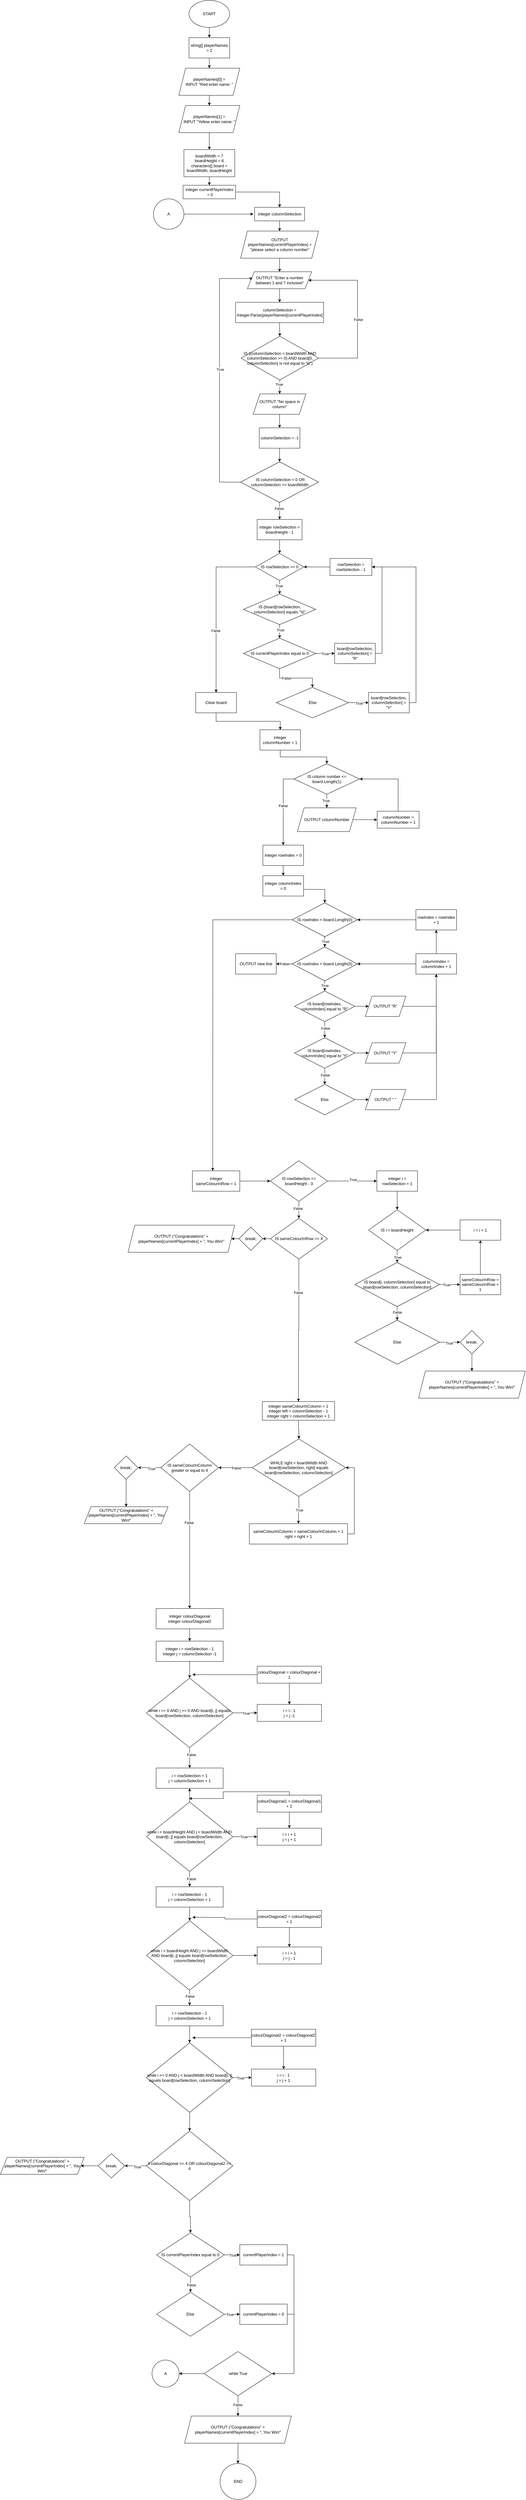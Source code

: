 <mxfile version="24.8.4">
  <diagram name="Page-1" id="pjpewN-Yp3IfkavCzUZb">
    <mxGraphModel dx="2739" dy="995" grid="1" gridSize="10" guides="1" tooltips="1" connect="1" arrows="1" fold="1" page="1" pageScale="1" pageWidth="827" pageHeight="1169" math="0" shadow="0">
      <root>
        <mxCell id="0" />
        <mxCell id="1" parent="0" />
        <mxCell id="Q1-f9T-6cVv30_R7d4om-7" style="edgeStyle=orthogonalEdgeStyle;rounded=0;orthogonalLoop=1;jettySize=auto;html=1;exitX=0.5;exitY=1;exitDx=0;exitDy=0;entryX=0.5;entryY=0;entryDx=0;entryDy=0;" parent="1" source="JSjSHIye_wGC4dCE1tIP-1" target="Q1-f9T-6cVv30_R7d4om-3" edge="1">
          <mxGeometry relative="1" as="geometry" />
        </mxCell>
        <mxCell id="JSjSHIye_wGC4dCE1tIP-1" value="&lt;div&gt;START&lt;/div&gt;" style="ellipse;whiteSpace=wrap;html=1;labelBackgroundColor=none;" parent="1" vertex="1">
          <mxGeometry x="110" y="20" width="120" height="80" as="geometry" />
        </mxCell>
        <mxCell id="Q1-f9T-6cVv30_R7d4om-9" style="edgeStyle=orthogonalEdgeStyle;rounded=0;orthogonalLoop=1;jettySize=auto;html=1;exitX=0.5;exitY=1;exitDx=0;exitDy=0;entryX=0.5;entryY=0;entryDx=0;entryDy=0;" parent="1" source="Q1-f9T-6cVv30_R7d4om-1" target="Q1-f9T-6cVv30_R7d4om-4" edge="1">
          <mxGeometry relative="1" as="geometry" />
        </mxCell>
        <mxCell id="Q1-f9T-6cVv30_R7d4om-1" value="&lt;div&gt;&lt;div&gt;playerNames[0] =&lt;br&gt;&lt;/div&gt;INPUT &quot;Red enter name: &quot;&lt;/div&gt;" style="shape=parallelogram;perimeter=parallelogramPerimeter;whiteSpace=wrap;html=1;fixedSize=1;" parent="1" vertex="1">
          <mxGeometry x="80" y="220" width="180" height="80" as="geometry" />
        </mxCell>
        <mxCell id="Q1-f9T-6cVv30_R7d4om-8" style="edgeStyle=orthogonalEdgeStyle;rounded=0;orthogonalLoop=1;jettySize=auto;html=1;exitX=0.5;exitY=1;exitDx=0;exitDy=0;entryX=0.5;entryY=0;entryDx=0;entryDy=0;" parent="1" source="Q1-f9T-6cVv30_R7d4om-3" target="Q1-f9T-6cVv30_R7d4om-1" edge="1">
          <mxGeometry relative="1" as="geometry" />
        </mxCell>
        <mxCell id="Q1-f9T-6cVv30_R7d4om-3" value="string[] playerNames = 2" style="rounded=0;whiteSpace=wrap;html=1;" parent="1" vertex="1">
          <mxGeometry x="110" y="130" width="120" height="60" as="geometry" />
        </mxCell>
        <mxCell id="Q1-f9T-6cVv30_R7d4om-10" style="edgeStyle=orthogonalEdgeStyle;rounded=0;orthogonalLoop=1;jettySize=auto;html=1;exitX=0.5;exitY=1;exitDx=0;exitDy=0;entryX=0.5;entryY=0;entryDx=0;entryDy=0;" parent="1" source="Q1-f9T-6cVv30_R7d4om-4" target="Q1-f9T-6cVv30_R7d4om-5" edge="1">
          <mxGeometry relative="1" as="geometry" />
        </mxCell>
        <mxCell id="Q1-f9T-6cVv30_R7d4om-4" value="&lt;div&gt;playerNames[1] =&lt;br&gt;&lt;/div&gt;INPUT &quot;Yellow enter name: &quot;" style="shape=parallelogram;perimeter=parallelogramPerimeter;whiteSpace=wrap;html=1;fixedSize=1;" parent="1" vertex="1">
          <mxGeometry x="80" y="330" width="180" height="80" as="geometry" />
        </mxCell>
        <mxCell id="Q1-f9T-6cVv30_R7d4om-16" style="edgeStyle=orthogonalEdgeStyle;rounded=0;orthogonalLoop=1;jettySize=auto;html=1;exitX=0.5;exitY=1;exitDx=0;exitDy=0;entryX=0.5;entryY=0;entryDx=0;entryDy=0;" parent="1" source="Q1-f9T-6cVv30_R7d4om-5" target="Q1-f9T-6cVv30_R7d4om-15" edge="1">
          <mxGeometry relative="1" as="geometry" />
        </mxCell>
        <mxCell id="Q1-f9T-6cVv30_R7d4om-5" value="&lt;div&gt;boardWidth = 7&lt;/div&gt;&lt;div&gt;boardHeight = 6&lt;/div&gt;&lt;div&gt;characters[] board = boardWidth, boardHeight&lt;br&gt;&lt;/div&gt;" style="rounded=0;whiteSpace=wrap;html=1;" parent="1" vertex="1">
          <mxGeometry x="95" y="460" width="150" height="80" as="geometry" />
        </mxCell>
        <mxCell id="Q1-f9T-6cVv30_R7d4om-18" style="edgeStyle=orthogonalEdgeStyle;rounded=0;orthogonalLoop=1;jettySize=auto;html=1;exitX=0.5;exitY=1;exitDx=0;exitDy=0;entryX=0.5;entryY=0;entryDx=0;entryDy=0;" parent="1" source="Q1-f9T-6cVv30_R7d4om-12" target="Q1-f9T-6cVv30_R7d4om-14" edge="1">
          <mxGeometry relative="1" as="geometry" />
        </mxCell>
        <mxCell id="Q1-f9T-6cVv30_R7d4om-12" value="&lt;div&gt;integer columnSelection&lt;/div&gt;" style="rounded=0;whiteSpace=wrap;html=1;" parent="1" vertex="1">
          <mxGeometry x="303.75" y="630" width="147.5" height="40" as="geometry" />
        </mxCell>
        <mxCell id="Q1-f9T-6cVv30_R7d4om-27" style="edgeStyle=orthogonalEdgeStyle;rounded=0;orthogonalLoop=1;jettySize=auto;html=1;exitX=0.5;exitY=1;exitDx=0;exitDy=0;entryX=0.5;entryY=0;entryDx=0;entryDy=0;" parent="1" source="Q1-f9T-6cVv30_R7d4om-14" target="Q1-f9T-6cVv30_R7d4om-24" edge="1">
          <mxGeometry relative="1" as="geometry" />
        </mxCell>
        <mxCell id="Q1-f9T-6cVv30_R7d4om-14" value="OUTPUT playerNames[currentPlayerIndex] + &quot;please select a column number&quot;" style="shape=parallelogram;perimeter=parallelogramPerimeter;whiteSpace=wrap;html=1;fixedSize=1;" parent="1" vertex="1">
          <mxGeometry x="262.5" y="700" width="230" height="80" as="geometry" />
        </mxCell>
        <mxCell id="Q1-f9T-6cVv30_R7d4om-17" style="edgeStyle=orthogonalEdgeStyle;rounded=0;orthogonalLoop=1;jettySize=auto;html=1;exitX=0.5;exitY=1;exitDx=0;exitDy=0;entryX=0.5;entryY=0;entryDx=0;entryDy=0;" parent="1" target="Q1-f9T-6cVv30_R7d4om-12" edge="1">
          <mxGeometry relative="1" as="geometry">
            <mxPoint x="377.5" y="605" as="sourcePoint" />
          </mxGeometry>
        </mxCell>
        <mxCell id="2QlXgseeL8s3j6War9_M-63" style="edgeStyle=orthogonalEdgeStyle;rounded=0;orthogonalLoop=1;jettySize=auto;html=1;exitX=1;exitY=0.5;exitDx=0;exitDy=0;entryX=0.5;entryY=0;entryDx=0;entryDy=0;" edge="1" parent="1" source="Q1-f9T-6cVv30_R7d4om-15" target="Q1-f9T-6cVv30_R7d4om-12">
          <mxGeometry relative="1" as="geometry" />
        </mxCell>
        <mxCell id="Q1-f9T-6cVv30_R7d4om-15" value="&lt;div&gt;integer currentPlayerIndex&lt;/div&gt;&amp;nbsp;= 0" style="rounded=0;whiteSpace=wrap;html=1;" parent="1" vertex="1">
          <mxGeometry x="92.5" y="565" width="155" height="40" as="geometry" />
        </mxCell>
        <mxCell id="Q1-f9T-6cVv30_R7d4om-26" style="edgeStyle=orthogonalEdgeStyle;rounded=0;orthogonalLoop=1;jettySize=auto;html=1;exitX=0.5;exitY=1;exitDx=0;exitDy=0;entryX=0.5;entryY=0;entryDx=0;entryDy=0;" parent="1" source="Q1-f9T-6cVv30_R7d4om-24" target="Q1-f9T-6cVv30_R7d4om-25" edge="1">
          <mxGeometry relative="1" as="geometry" />
        </mxCell>
        <mxCell id="Q1-f9T-6cVv30_R7d4om-24" value="OUTPUT &quot;Enter a number between 1 and 7 inclusive&quot;" style="shape=parallelogram;perimeter=parallelogramPerimeter;whiteSpace=wrap;html=1;fixedSize=1;" parent="1" vertex="1">
          <mxGeometry x="282.5" y="820" width="190" height="50" as="geometry" />
        </mxCell>
        <mxCell id="Q1-f9T-6cVv30_R7d4om-29" style="edgeStyle=orthogonalEdgeStyle;rounded=0;orthogonalLoop=1;jettySize=auto;html=1;exitX=0.5;exitY=1;exitDx=0;exitDy=0;" parent="1" source="Q1-f9T-6cVv30_R7d4om-25" target="Q1-f9T-6cVv30_R7d4om-28" edge="1">
          <mxGeometry relative="1" as="geometry" />
        </mxCell>
        <mxCell id="Q1-f9T-6cVv30_R7d4om-25" value="columnSelection = Integer.Parse(playerNames[currentPlayerIndex] " style="rounded=0;whiteSpace=wrap;html=1;" parent="1" vertex="1">
          <mxGeometry x="247.5" y="910" width="260" height="60" as="geometry" />
        </mxCell>
        <mxCell id="Q1-f9T-6cVv30_R7d4om-45" style="edgeStyle=orthogonalEdgeStyle;rounded=0;orthogonalLoop=1;jettySize=auto;html=1;entryX=1;entryY=0.5;entryDx=0;entryDy=0;" parent="1" source="Q1-f9T-6cVv30_R7d4om-28" target="Q1-f9T-6cVv30_R7d4om-24" edge="1">
          <mxGeometry relative="1" as="geometry">
            <mxPoint x="607.5" y="850" as="targetPoint" />
            <Array as="points">
              <mxPoint x="607.5" y="845" />
            </Array>
          </mxGeometry>
        </mxCell>
        <mxCell id="Q1-f9T-6cVv30_R7d4om-46" value="False" style="edgeLabel;html=1;align=center;verticalAlign=middle;resizable=0;points=[];" parent="Q1-f9T-6cVv30_R7d4om-45" vertex="1" connectable="0">
          <mxGeometry x="-0.067" y="-2" relative="1" as="geometry">
            <mxPoint as="offset" />
          </mxGeometry>
        </mxCell>
        <mxCell id="Q1-f9T-6cVv30_R7d4om-48" style="edgeStyle=orthogonalEdgeStyle;rounded=0;orthogonalLoop=1;jettySize=auto;html=1;exitX=0.5;exitY=1;exitDx=0;exitDy=0;entryX=0.5;entryY=0;entryDx=0;entryDy=0;" parent="1" source="Q1-f9T-6cVv30_R7d4om-28" target="Q1-f9T-6cVv30_R7d4om-36" edge="1">
          <mxGeometry relative="1" as="geometry" />
        </mxCell>
        <mxCell id="Q1-f9T-6cVv30_R7d4om-49" value="True" style="edgeLabel;html=1;align=center;verticalAlign=middle;resizable=0;points=[];" parent="Q1-f9T-6cVv30_R7d4om-48" vertex="1" connectable="0">
          <mxGeometry x="-0.41" y="-2" relative="1" as="geometry">
            <mxPoint as="offset" />
          </mxGeometry>
        </mxCell>
        <mxCell id="Q1-f9T-6cVv30_R7d4om-28" value="IS ((columnSelection &amp;lt; boardWidth AND columnSelection &amp;gt;= 0) AND board[0, columnSelection] is not equal to &#39;\0`)" style="rhombus;whiteSpace=wrap;html=1;" parent="1" vertex="1">
          <mxGeometry x="263.76" y="1010" width="228.74" height="129" as="geometry" />
        </mxCell>
        <mxCell id="Q1-f9T-6cVv30_R7d4om-47" style="edgeStyle=orthogonalEdgeStyle;rounded=0;orthogonalLoop=1;jettySize=auto;html=1;exitX=0.5;exitY=1;exitDx=0;exitDy=0;entryX=0.5;entryY=0;entryDx=0;entryDy=0;" parent="1" source="Q1-f9T-6cVv30_R7d4om-36" target="Q1-f9T-6cVv30_R7d4om-37" edge="1">
          <mxGeometry relative="1" as="geometry" />
        </mxCell>
        <mxCell id="Q1-f9T-6cVv30_R7d4om-36" value="OUTPUT &quot;No space in column&quot;" style="shape=parallelogram;perimeter=parallelogramPerimeter;whiteSpace=wrap;html=1;fixedSize=1;" parent="1" vertex="1">
          <mxGeometry x="299.5" y="1180" width="156" height="60" as="geometry" />
        </mxCell>
        <mxCell id="2QlXgseeL8s3j6War9_M-5" style="edgeStyle=orthogonalEdgeStyle;rounded=0;orthogonalLoop=1;jettySize=auto;html=1;exitX=0.5;exitY=1;exitDx=0;exitDy=0;entryX=0.5;entryY=0;entryDx=0;entryDy=0;" edge="1" parent="1" source="Q1-f9T-6cVv30_R7d4om-37" target="Q1-f9T-6cVv30_R7d4om-50">
          <mxGeometry relative="1" as="geometry" />
        </mxCell>
        <mxCell id="Q1-f9T-6cVv30_R7d4om-37" value="columnSelection = -1" style="rounded=0;whiteSpace=wrap;html=1;" parent="1" vertex="1">
          <mxGeometry x="317.5" y="1280" width="120" height="60" as="geometry" />
        </mxCell>
        <mxCell id="2QlXgseeL8s3j6War9_M-3" style="edgeStyle=orthogonalEdgeStyle;rounded=0;orthogonalLoop=1;jettySize=auto;html=1;entryX=0;entryY=0.5;entryDx=0;entryDy=0;" edge="1" parent="1" source="Q1-f9T-6cVv30_R7d4om-50" target="Q1-f9T-6cVv30_R7d4om-24">
          <mxGeometry relative="1" as="geometry">
            <mxPoint x="160" y="840" as="targetPoint" />
            <Array as="points">
              <mxPoint x="200" y="1440" />
              <mxPoint x="200" y="840" />
              <mxPoint x="293" y="840" />
            </Array>
          </mxGeometry>
        </mxCell>
        <mxCell id="2QlXgseeL8s3j6War9_M-4" value="True" style="edgeLabel;html=1;align=center;verticalAlign=middle;resizable=0;points=[];" vertex="1" connectable="0" parent="2QlXgseeL8s3j6War9_M-3">
          <mxGeometry x="0.04" y="-2" relative="1" as="geometry">
            <mxPoint as="offset" />
          </mxGeometry>
        </mxCell>
        <mxCell id="2QlXgseeL8s3j6War9_M-7" style="edgeStyle=orthogonalEdgeStyle;rounded=0;orthogonalLoop=1;jettySize=auto;html=1;exitX=0.5;exitY=1;exitDx=0;exitDy=0;entryX=0.5;entryY=0;entryDx=0;entryDy=0;" edge="1" parent="1" source="Q1-f9T-6cVv30_R7d4om-50" target="2QlXgseeL8s3j6War9_M-6">
          <mxGeometry relative="1" as="geometry" />
        </mxCell>
        <mxCell id="2QlXgseeL8s3j6War9_M-8" value="False" style="edgeLabel;html=1;align=center;verticalAlign=middle;resizable=0;points=[];" vertex="1" connectable="0" parent="2QlXgseeL8s3j6War9_M-7">
          <mxGeometry x="-0.283" y="-2" relative="1" as="geometry">
            <mxPoint as="offset" />
          </mxGeometry>
        </mxCell>
        <mxCell id="Q1-f9T-6cVv30_R7d4om-50" value="&amp;nbsp;IS columnSelection &amp;lt; 0 OR columnSelection &amp;gt;= boardWidth" style="rhombus;whiteSpace=wrap;html=1;" parent="1" vertex="1">
          <mxGeometry x="262.5" y="1380" width="230" height="120" as="geometry" />
        </mxCell>
        <mxCell id="2QlXgseeL8s3j6War9_M-12" style="edgeStyle=orthogonalEdgeStyle;rounded=0;orthogonalLoop=1;jettySize=auto;html=1;exitX=0.5;exitY=1;exitDx=0;exitDy=0;entryX=0.5;entryY=0;entryDx=0;entryDy=0;" edge="1" parent="1" source="2QlXgseeL8s3j6War9_M-6" target="2QlXgseeL8s3j6War9_M-10">
          <mxGeometry relative="1" as="geometry" />
        </mxCell>
        <mxCell id="2QlXgseeL8s3j6War9_M-6" value="integer rowSelection = boardHeight - 1" style="rounded=0;whiteSpace=wrap;html=1;" vertex="1" parent="1">
          <mxGeometry x="311.25" y="1550" width="132.5" height="60" as="geometry" />
        </mxCell>
        <mxCell id="2QlXgseeL8s3j6War9_M-35" style="edgeStyle=orthogonalEdgeStyle;rounded=0;orthogonalLoop=1;jettySize=auto;html=1;exitX=0.5;exitY=1;exitDx=0;exitDy=0;entryX=0.5;entryY=0;entryDx=0;entryDy=0;" edge="1" parent="1" source="2QlXgseeL8s3j6War9_M-10" target="2QlXgseeL8s3j6War9_M-14">
          <mxGeometry relative="1" as="geometry" />
        </mxCell>
        <mxCell id="2QlXgseeL8s3j6War9_M-36" value="True" style="edgeLabel;html=1;align=center;verticalAlign=middle;resizable=0;points=[];" vertex="1" connectable="0" parent="2QlXgseeL8s3j6War9_M-35">
          <mxGeometry x="-0.232" y="-2" relative="1" as="geometry">
            <mxPoint as="offset" />
          </mxGeometry>
        </mxCell>
        <mxCell id="2QlXgseeL8s3j6War9_M-109" style="edgeStyle=orthogonalEdgeStyle;rounded=0;orthogonalLoop=1;jettySize=auto;html=1;exitX=0;exitY=0.5;exitDx=0;exitDy=0;entryX=0.5;entryY=0;entryDx=0;entryDy=0;" edge="1" parent="1" source="2QlXgseeL8s3j6War9_M-10" target="2QlXgseeL8s3j6War9_M-42">
          <mxGeometry relative="1" as="geometry" />
        </mxCell>
        <mxCell id="2QlXgseeL8s3j6War9_M-111" value="False" style="edgeLabel;html=1;align=center;verticalAlign=middle;resizable=0;points=[];" vertex="1" connectable="0" parent="2QlXgseeL8s3j6War9_M-109">
          <mxGeometry x="0.248" y="-1" relative="1" as="geometry">
            <mxPoint as="offset" />
          </mxGeometry>
        </mxCell>
        <mxCell id="2QlXgseeL8s3j6War9_M-10" value="IS rowSelection &amp;gt;= 0" style="rhombus;whiteSpace=wrap;html=1;" vertex="1" parent="1">
          <mxGeometry x="306.25" y="1650" width="142.5" height="80" as="geometry" />
        </mxCell>
        <mxCell id="2QlXgseeL8s3j6War9_M-244" style="edgeStyle=orthogonalEdgeStyle;rounded=0;orthogonalLoop=1;jettySize=auto;html=1;exitX=0.5;exitY=1;exitDx=0;exitDy=0;entryX=0.5;entryY=0;entryDx=0;entryDy=0;" edge="1" parent="1" source="2QlXgseeL8s3j6War9_M-14" target="2QlXgseeL8s3j6War9_M-243">
          <mxGeometry relative="1" as="geometry" />
        </mxCell>
        <mxCell id="2QlXgseeL8s3j6War9_M-245" value="True" style="edgeLabel;html=1;align=center;verticalAlign=middle;resizable=0;points=[];" vertex="1" connectable="0" parent="2QlXgseeL8s3j6War9_M-244">
          <mxGeometry x="-0.209" y="2" relative="1" as="geometry">
            <mxPoint as="offset" />
          </mxGeometry>
        </mxCell>
        <mxCell id="2QlXgseeL8s3j6War9_M-14" value="IS (board[rowSelection, columnSelection] equals &quot;\0&quot;" style="rhombus;whiteSpace=wrap;html=1;" vertex="1" parent="1">
          <mxGeometry x="270.63" y="1770" width="213.75" height="90" as="geometry" />
        </mxCell>
        <mxCell id="2QlXgseeL8s3j6War9_M-251" style="edgeStyle=orthogonalEdgeStyle;rounded=0;orthogonalLoop=1;jettySize=auto;html=1;exitX=1;exitY=0.5;exitDx=0;exitDy=0;entryX=0;entryY=0.5;entryDx=0;entryDy=0;" edge="1" parent="1" source="2QlXgseeL8s3j6War9_M-17" target="2QlXgseeL8s3j6War9_M-22">
          <mxGeometry relative="1" as="geometry" />
        </mxCell>
        <mxCell id="2QlXgseeL8s3j6War9_M-252" value="True" style="edgeLabel;html=1;align=center;verticalAlign=middle;resizable=0;points=[];" vertex="1" connectable="0" parent="2QlXgseeL8s3j6War9_M-251">
          <mxGeometry x="0.041" y="-2" relative="1" as="geometry">
            <mxPoint as="offset" />
          </mxGeometry>
        </mxCell>
        <mxCell id="2QlXgseeL8s3j6War9_M-17" value="Else" style="rhombus;whiteSpace=wrap;html=1;" vertex="1" parent="1">
          <mxGeometry x="367.5" y="2045" width="213.75" height="90" as="geometry" />
        </mxCell>
        <mxCell id="2QlXgseeL8s3j6War9_M-32" style="edgeStyle=orthogonalEdgeStyle;rounded=0;orthogonalLoop=1;jettySize=auto;html=1;exitX=1;exitY=0.5;exitDx=0;exitDy=0;entryX=1;entryY=0.5;entryDx=0;entryDy=0;" edge="1" parent="1" source="2QlXgseeL8s3j6War9_M-21" target="2QlXgseeL8s3j6War9_M-30">
          <mxGeometry relative="1" as="geometry" />
        </mxCell>
        <mxCell id="2QlXgseeL8s3j6War9_M-21" value="board[rowSelection, columnSelection] = &quot;R&quot;" style="rounded=0;whiteSpace=wrap;html=1;" vertex="1" parent="1">
          <mxGeometry x="540" y="1915" width="120" height="60" as="geometry" />
        </mxCell>
        <mxCell id="2QlXgseeL8s3j6War9_M-253" style="edgeStyle=orthogonalEdgeStyle;rounded=0;orthogonalLoop=1;jettySize=auto;html=1;exitX=1;exitY=0.5;exitDx=0;exitDy=0;entryX=1;entryY=0.5;entryDx=0;entryDy=0;" edge="1" parent="1" source="2QlXgseeL8s3j6War9_M-22" target="2QlXgseeL8s3j6War9_M-30">
          <mxGeometry relative="1" as="geometry" />
        </mxCell>
        <mxCell id="2QlXgseeL8s3j6War9_M-22" value="board[rowSelection, columnSelection] = &quot;Y&quot;" style="rounded=0;whiteSpace=wrap;html=1;" vertex="1" parent="1">
          <mxGeometry x="640.31" y="2060" width="120" height="60" as="geometry" />
        </mxCell>
        <mxCell id="2QlXgseeL8s3j6War9_M-31" style="edgeStyle=orthogonalEdgeStyle;rounded=0;orthogonalLoop=1;jettySize=auto;html=1;exitX=0;exitY=0.5;exitDx=0;exitDy=0;entryX=1;entryY=0.5;entryDx=0;entryDy=0;" edge="1" parent="1" source="2QlXgseeL8s3j6War9_M-30" target="2QlXgseeL8s3j6War9_M-10">
          <mxGeometry relative="1" as="geometry" />
        </mxCell>
        <mxCell id="2QlXgseeL8s3j6War9_M-30" value="rowSelection = rowSelection - 1" style="rounded=0;whiteSpace=wrap;html=1;" vertex="1" parent="1">
          <mxGeometry x="526.25" y="1665" width="123.75" height="50" as="geometry" />
        </mxCell>
        <mxCell id="2QlXgseeL8s3j6War9_M-47" style="edgeStyle=orthogonalEdgeStyle;rounded=0;orthogonalLoop=1;jettySize=auto;html=1;exitX=0.5;exitY=1;exitDx=0;exitDy=0;" edge="1" parent="1" source="2QlXgseeL8s3j6War9_M-42" target="2QlXgseeL8s3j6War9_M-46">
          <mxGeometry relative="1" as="geometry" />
        </mxCell>
        <mxCell id="2QlXgseeL8s3j6War9_M-42" value="Clear board" style="rounded=0;whiteSpace=wrap;html=1;" vertex="1" parent="1">
          <mxGeometry x="130" y="2060" width="120" height="60" as="geometry" />
        </mxCell>
        <mxCell id="2QlXgseeL8s3j6War9_M-60" style="edgeStyle=orthogonalEdgeStyle;rounded=0;orthogonalLoop=1;jettySize=auto;html=1;exitX=0.5;exitY=1;exitDx=0;exitDy=0;entryX=0.5;entryY=0;entryDx=0;entryDy=0;" edge="1" parent="1" source="2QlXgseeL8s3j6War9_M-44" target="2QlXgseeL8s3j6War9_M-50">
          <mxGeometry relative="1" as="geometry" />
        </mxCell>
        <mxCell id="2QlXgseeL8s3j6War9_M-62" value="True" style="edgeLabel;html=1;align=center;verticalAlign=middle;resizable=0;points=[];" vertex="1" connectable="0" parent="2QlXgseeL8s3j6War9_M-60">
          <mxGeometry x="-0.064" y="-3" relative="1" as="geometry">
            <mxPoint as="offset" />
          </mxGeometry>
        </mxCell>
        <mxCell id="2QlXgseeL8s3j6War9_M-112" style="edgeStyle=orthogonalEdgeStyle;rounded=0;orthogonalLoop=1;jettySize=auto;html=1;exitX=0;exitY=0.5;exitDx=0;exitDy=0;entryX=0.5;entryY=0;entryDx=0;entryDy=0;" edge="1" parent="1" source="2QlXgseeL8s3j6War9_M-44" target="2QlXgseeL8s3j6War9_M-66">
          <mxGeometry relative="1" as="geometry" />
        </mxCell>
        <mxCell id="2QlXgseeL8s3j6War9_M-113" value="False" style="edgeLabel;html=1;align=center;verticalAlign=middle;resizable=0;points=[];" vertex="1" connectable="0" parent="2QlXgseeL8s3j6War9_M-112">
          <mxGeometry x="-0.023" relative="1" as="geometry">
            <mxPoint as="offset" />
          </mxGeometry>
        </mxCell>
        <mxCell id="2QlXgseeL8s3j6War9_M-44" value="IS column number &amp;lt;= board.Length(1)" style="rhombus;whiteSpace=wrap;html=1;" vertex="1" parent="1">
          <mxGeometry x="420" y="2270" width="193.75" height="90" as="geometry" />
        </mxCell>
        <mxCell id="2QlXgseeL8s3j6War9_M-48" style="edgeStyle=orthogonalEdgeStyle;rounded=0;orthogonalLoop=1;jettySize=auto;html=1;exitX=0.5;exitY=1;exitDx=0;exitDy=0;entryX=0.5;entryY=0;entryDx=0;entryDy=0;" edge="1" parent="1" source="2QlXgseeL8s3j6War9_M-46" target="2QlXgseeL8s3j6War9_M-44">
          <mxGeometry relative="1" as="geometry" />
        </mxCell>
        <mxCell id="2QlXgseeL8s3j6War9_M-46" value="integer columnNumber = 1" style="rounded=0;whiteSpace=wrap;html=1;" vertex="1" parent="1">
          <mxGeometry x="319.37" y="2170" width="120" height="60" as="geometry" />
        </mxCell>
        <mxCell id="2QlXgseeL8s3j6War9_M-58" style="edgeStyle=orthogonalEdgeStyle;rounded=0;orthogonalLoop=1;jettySize=auto;html=1;exitX=1;exitY=0.5;exitDx=0;exitDy=0;entryX=0;entryY=0.5;entryDx=0;entryDy=0;" edge="1" parent="1" source="2QlXgseeL8s3j6War9_M-50" target="2QlXgseeL8s3j6War9_M-57">
          <mxGeometry relative="1" as="geometry" />
        </mxCell>
        <mxCell id="2QlXgseeL8s3j6War9_M-50" value="OUTPUT columnNumber" style="shape=parallelogram;perimeter=parallelogramPerimeter;whiteSpace=wrap;html=1;fixedSize=1;" vertex="1" parent="1">
          <mxGeometry x="430" y="2400" width="173.75" height="70" as="geometry" />
        </mxCell>
        <mxCell id="2QlXgseeL8s3j6War9_M-59" style="edgeStyle=orthogonalEdgeStyle;rounded=0;orthogonalLoop=1;jettySize=auto;html=1;exitX=0.5;exitY=0;exitDx=0;exitDy=0;entryX=1;entryY=0.5;entryDx=0;entryDy=0;" edge="1" parent="1" source="2QlXgseeL8s3j6War9_M-57" target="2QlXgseeL8s3j6War9_M-44">
          <mxGeometry relative="1" as="geometry" />
        </mxCell>
        <mxCell id="2QlXgseeL8s3j6War9_M-57" value="columnNumber = columnNumber + 1" style="rounded=0;whiteSpace=wrap;html=1;" vertex="1" parent="1">
          <mxGeometry x="665.62" y="2410" width="123.75" height="50" as="geometry" />
        </mxCell>
        <mxCell id="2QlXgseeL8s3j6War9_M-88" style="edgeStyle=orthogonalEdgeStyle;rounded=0;orthogonalLoop=1;jettySize=auto;html=1;exitX=0.5;exitY=1;exitDx=0;exitDy=0;entryX=0.5;entryY=0;entryDx=0;entryDy=0;" edge="1" parent="1" source="2QlXgseeL8s3j6War9_M-64" target="2QlXgseeL8s3j6War9_M-87">
          <mxGeometry relative="1" as="geometry" />
        </mxCell>
        <mxCell id="2QlXgseeL8s3j6War9_M-92" value="" style="edgeStyle=orthogonalEdgeStyle;rounded=0;orthogonalLoop=1;jettySize=auto;html=1;" edge="1" parent="1" source="2QlXgseeL8s3j6War9_M-64" target="2QlXgseeL8s3j6War9_M-87">
          <mxGeometry relative="1" as="geometry" />
        </mxCell>
        <mxCell id="2QlXgseeL8s3j6War9_M-93" value="True" style="edgeLabel;html=1;align=center;verticalAlign=middle;resizable=0;points=[];" vertex="1" connectable="0" parent="2QlXgseeL8s3j6War9_M-92">
          <mxGeometry x="-0.463" y="2" relative="1" as="geometry">
            <mxPoint as="offset" />
          </mxGeometry>
        </mxCell>
        <mxCell id="2QlXgseeL8s3j6War9_M-120" style="edgeStyle=orthogonalEdgeStyle;rounded=0;orthogonalLoop=1;jettySize=auto;html=1;exitX=0;exitY=0.5;exitDx=0;exitDy=0;" edge="1" parent="1" source="2QlXgseeL8s3j6War9_M-64">
          <mxGeometry relative="1" as="geometry">
            <mxPoint x="180" y="3470" as="targetPoint" />
          </mxGeometry>
        </mxCell>
        <mxCell id="2QlXgseeL8s3j6War9_M-64" value="IS rowIndex &amp;lt; board.Length(0)" style="rhombus;whiteSpace=wrap;html=1;" vertex="1" parent="1">
          <mxGeometry x="415" y="2680" width="191.87" height="100" as="geometry" />
        </mxCell>
        <mxCell id="2QlXgseeL8s3j6War9_M-68" style="edgeStyle=orthogonalEdgeStyle;rounded=0;orthogonalLoop=1;jettySize=auto;html=1;exitX=0.5;exitY=1;exitDx=0;exitDy=0;entryX=0.5;entryY=0;entryDx=0;entryDy=0;" edge="1" parent="1" target="2QlXgseeL8s3j6War9_M-64">
          <mxGeometry relative="1" as="geometry">
            <mxPoint x="390.73" y="2640" as="sourcePoint" />
          </mxGeometry>
        </mxCell>
        <mxCell id="2QlXgseeL8s3j6War9_M-91" style="edgeStyle=orthogonalEdgeStyle;rounded=0;orthogonalLoop=1;jettySize=auto;html=1;exitX=0.5;exitY=1;exitDx=0;exitDy=0;entryX=0.5;entryY=0;entryDx=0;entryDy=0;" edge="1" parent="1" source="2QlXgseeL8s3j6War9_M-66" target="2QlXgseeL8s3j6War9_M-90">
          <mxGeometry relative="1" as="geometry" />
        </mxCell>
        <mxCell id="2QlXgseeL8s3j6War9_M-66" value="integer rowIndex = 0 " style="rounded=0;whiteSpace=wrap;html=1;" vertex="1" parent="1">
          <mxGeometry x="328.24" y="2510" width="120" height="60" as="geometry" />
        </mxCell>
        <mxCell id="2QlXgseeL8s3j6War9_M-74" style="edgeStyle=orthogonalEdgeStyle;rounded=0;orthogonalLoop=1;jettySize=auto;html=1;exitX=1;exitY=0.5;exitDx=0;exitDy=0;entryX=0;entryY=0.5;entryDx=0;entryDy=0;" edge="1" parent="1" source="2QlXgseeL8s3j6War9_M-69" target="2QlXgseeL8s3j6War9_M-73">
          <mxGeometry relative="1" as="geometry" />
        </mxCell>
        <mxCell id="2QlXgseeL8s3j6War9_M-79" style="edgeStyle=orthogonalEdgeStyle;rounded=0;orthogonalLoop=1;jettySize=auto;html=1;exitX=0.5;exitY=1;exitDx=0;exitDy=0;entryX=0.5;entryY=0;entryDx=0;entryDy=0;" edge="1" parent="1" source="2QlXgseeL8s3j6War9_M-69" target="2QlXgseeL8s3j6War9_M-76">
          <mxGeometry relative="1" as="geometry" />
        </mxCell>
        <mxCell id="2QlXgseeL8s3j6War9_M-80" value="False" style="edgeLabel;html=1;align=center;verticalAlign=middle;resizable=0;points=[];" vertex="1" connectable="0" parent="2QlXgseeL8s3j6War9_M-79">
          <mxGeometry x="-0.189" y="2" relative="1" as="geometry">
            <mxPoint as="offset" />
          </mxGeometry>
        </mxCell>
        <mxCell id="2QlXgseeL8s3j6War9_M-69" value="IS board[rowIndex, columnIndex] equal to &quot;R&quot;" style="rhombus;whiteSpace=wrap;html=1;" vertex="1" parent="1">
          <mxGeometry x="421.99" y="2940" width="177.49" height="90" as="geometry" />
        </mxCell>
        <mxCell id="2QlXgseeL8s3j6War9_M-102" style="edgeStyle=orthogonalEdgeStyle;rounded=0;orthogonalLoop=1;jettySize=auto;html=1;exitX=1;exitY=0.5;exitDx=0;exitDy=0;entryX=0.5;entryY=1;entryDx=0;entryDy=0;" edge="1" parent="1" source="2QlXgseeL8s3j6War9_M-73" target="2QlXgseeL8s3j6War9_M-95">
          <mxGeometry relative="1" as="geometry" />
        </mxCell>
        <mxCell id="2QlXgseeL8s3j6War9_M-73" value="OUTPUT &quot;R&quot;" style="shape=parallelogram;perimeter=parallelogramPerimeter;whiteSpace=wrap;html=1;fixedSize=1;" vertex="1" parent="1">
          <mxGeometry x="630.49" y="2955" width="120" height="60" as="geometry" />
        </mxCell>
        <mxCell id="2QlXgseeL8s3j6War9_M-75" style="edgeStyle=orthogonalEdgeStyle;rounded=0;orthogonalLoop=1;jettySize=auto;html=1;exitX=1;exitY=0.5;exitDx=0;exitDy=0;entryX=0;entryY=0.5;entryDx=0;entryDy=0;" edge="1" parent="1" source="2QlXgseeL8s3j6War9_M-76" target="2QlXgseeL8s3j6War9_M-77">
          <mxGeometry relative="1" as="geometry" />
        </mxCell>
        <mxCell id="2QlXgseeL8s3j6War9_M-82" style="edgeStyle=orthogonalEdgeStyle;rounded=0;orthogonalLoop=1;jettySize=auto;html=1;exitX=0.5;exitY=1;exitDx=0;exitDy=0;entryX=0.5;entryY=0;entryDx=0;entryDy=0;" edge="1" parent="1" source="2QlXgseeL8s3j6War9_M-76" target="2QlXgseeL8s3j6War9_M-81">
          <mxGeometry relative="1" as="geometry" />
        </mxCell>
        <mxCell id="2QlXgseeL8s3j6War9_M-83" value="False" style="edgeLabel;html=1;align=center;verticalAlign=middle;resizable=0;points=[];" vertex="1" connectable="0" parent="2QlXgseeL8s3j6War9_M-82">
          <mxGeometry x="-0.148" y="1" relative="1" as="geometry">
            <mxPoint as="offset" />
          </mxGeometry>
        </mxCell>
        <mxCell id="2QlXgseeL8s3j6War9_M-76" value="IS board[rowIndex, columnIndex] equal to &quot;Y&quot;" style="rhombus;whiteSpace=wrap;html=1;" vertex="1" parent="1">
          <mxGeometry x="421.99" y="3077.5" width="177.49" height="90" as="geometry" />
        </mxCell>
        <mxCell id="2QlXgseeL8s3j6War9_M-103" style="edgeStyle=orthogonalEdgeStyle;rounded=0;orthogonalLoop=1;jettySize=auto;html=1;exitX=1;exitY=0.5;exitDx=0;exitDy=0;entryX=0.5;entryY=1;entryDx=0;entryDy=0;" edge="1" parent="1" source="2QlXgseeL8s3j6War9_M-77" target="2QlXgseeL8s3j6War9_M-95">
          <mxGeometry relative="1" as="geometry" />
        </mxCell>
        <mxCell id="2QlXgseeL8s3j6War9_M-77" value="OUTPUT &quot;Y&quot;" style="shape=parallelogram;perimeter=parallelogramPerimeter;whiteSpace=wrap;html=1;fixedSize=1;" vertex="1" parent="1">
          <mxGeometry x="630.49" y="3092.5" width="120" height="60" as="geometry" />
        </mxCell>
        <mxCell id="2QlXgseeL8s3j6War9_M-85" style="edgeStyle=orthogonalEdgeStyle;rounded=0;orthogonalLoop=1;jettySize=auto;html=1;exitX=1;exitY=0.5;exitDx=0;exitDy=0;" edge="1" parent="1" source="2QlXgseeL8s3j6War9_M-81" target="2QlXgseeL8s3j6War9_M-84">
          <mxGeometry relative="1" as="geometry" />
        </mxCell>
        <mxCell id="2QlXgseeL8s3j6War9_M-81" value="Else" style="rhombus;whiteSpace=wrap;html=1;" vertex="1" parent="1">
          <mxGeometry x="422.2" y="3215" width="177.49" height="90" as="geometry" />
        </mxCell>
        <mxCell id="2QlXgseeL8s3j6War9_M-104" style="edgeStyle=orthogonalEdgeStyle;rounded=0;orthogonalLoop=1;jettySize=auto;html=1;exitX=1;exitY=0.5;exitDx=0;exitDy=0;" edge="1" parent="1" source="2QlXgseeL8s3j6War9_M-84">
          <mxGeometry relative="1" as="geometry">
            <mxPoint x="840" y="2890" as="targetPoint" />
          </mxGeometry>
        </mxCell>
        <mxCell id="2QlXgseeL8s3j6War9_M-84" value="OUTPUT &quot; &quot;" style="shape=parallelogram;perimeter=parallelogramPerimeter;whiteSpace=wrap;html=1;fixedSize=1;" vertex="1" parent="1">
          <mxGeometry x="630.49" y="3230" width="120" height="60" as="geometry" />
        </mxCell>
        <mxCell id="2QlXgseeL8s3j6War9_M-89" style="edgeStyle=orthogonalEdgeStyle;rounded=0;orthogonalLoop=1;jettySize=auto;html=1;exitX=0.5;exitY=1;exitDx=0;exitDy=0;entryX=0.5;entryY=0;entryDx=0;entryDy=0;" edge="1" parent="1" source="2QlXgseeL8s3j6War9_M-87" target="2QlXgseeL8s3j6War9_M-69">
          <mxGeometry relative="1" as="geometry" />
        </mxCell>
        <mxCell id="2QlXgseeL8s3j6War9_M-94" value="True" style="edgeLabel;html=1;align=center;verticalAlign=middle;resizable=0;points=[];" vertex="1" connectable="0" parent="2QlXgseeL8s3j6War9_M-89">
          <mxGeometry x="-0.105" relative="1" as="geometry">
            <mxPoint as="offset" />
          </mxGeometry>
        </mxCell>
        <mxCell id="2QlXgseeL8s3j6War9_M-117" style="edgeStyle=orthogonalEdgeStyle;rounded=0;orthogonalLoop=1;jettySize=auto;html=1;exitX=0;exitY=0.5;exitDx=0;exitDy=0;entryX=1;entryY=0.5;entryDx=0;entryDy=0;" edge="1" parent="1" source="2QlXgseeL8s3j6War9_M-87" target="2QlXgseeL8s3j6War9_M-114">
          <mxGeometry relative="1" as="geometry" />
        </mxCell>
        <mxCell id="2QlXgseeL8s3j6War9_M-118" value="False" style="edgeLabel;html=1;align=center;verticalAlign=middle;resizable=0;points=[];" vertex="1" connectable="0" parent="2QlXgseeL8s3j6War9_M-117">
          <mxGeometry x="0.249" y="-1" relative="1" as="geometry">
            <mxPoint x="6" y="1" as="offset" />
          </mxGeometry>
        </mxCell>
        <mxCell id="2QlXgseeL8s3j6War9_M-87" value="IS rowIndex &amp;lt; board.Length(0)" style="rhombus;whiteSpace=wrap;html=1;" vertex="1" parent="1">
          <mxGeometry x="415.01" y="2810" width="191.87" height="100" as="geometry" />
        </mxCell>
        <mxCell id="2QlXgseeL8s3j6War9_M-90" value="integer columnIndex = 0 " style="rounded=0;whiteSpace=wrap;html=1;" vertex="1" parent="1">
          <mxGeometry x="328.24" y="2600" width="120" height="60" as="geometry" />
        </mxCell>
        <mxCell id="2QlXgseeL8s3j6War9_M-99" style="edgeStyle=orthogonalEdgeStyle;rounded=0;orthogonalLoop=1;jettySize=auto;html=1;exitX=0.5;exitY=0;exitDx=0;exitDy=0;entryX=0.5;entryY=1;entryDx=0;entryDy=0;" edge="1" parent="1" source="2QlXgseeL8s3j6War9_M-95" target="2QlXgseeL8s3j6War9_M-96">
          <mxGeometry relative="1" as="geometry" />
        </mxCell>
        <mxCell id="2QlXgseeL8s3j6War9_M-101" style="edgeStyle=orthogonalEdgeStyle;rounded=0;orthogonalLoop=1;jettySize=auto;html=1;exitX=0;exitY=0.5;exitDx=0;exitDy=0;entryX=1;entryY=0.5;entryDx=0;entryDy=0;" edge="1" parent="1" source="2QlXgseeL8s3j6War9_M-95" target="2QlXgseeL8s3j6War9_M-87">
          <mxGeometry relative="1" as="geometry" />
        </mxCell>
        <mxCell id="2QlXgseeL8s3j6War9_M-95" value="columnIndex = columnIndex + 1" style="rounded=0;whiteSpace=wrap;html=1;" vertex="1" parent="1">
          <mxGeometry x="780" y="2830" width="120" height="60" as="geometry" />
        </mxCell>
        <mxCell id="2QlXgseeL8s3j6War9_M-100" style="edgeStyle=orthogonalEdgeStyle;rounded=0;orthogonalLoop=1;jettySize=auto;html=1;exitX=0;exitY=0.5;exitDx=0;exitDy=0;entryX=1;entryY=0.5;entryDx=0;entryDy=0;" edge="1" parent="1" source="2QlXgseeL8s3j6War9_M-96" target="2QlXgseeL8s3j6War9_M-64">
          <mxGeometry relative="1" as="geometry" />
        </mxCell>
        <mxCell id="2QlXgseeL8s3j6War9_M-96" value="rowIndex = rowIndex + 1" style="rounded=0;whiteSpace=wrap;html=1;" vertex="1" parent="1">
          <mxGeometry x="780" y="2700" width="120" height="60" as="geometry" />
        </mxCell>
        <mxCell id="2QlXgseeL8s3j6War9_M-114" value="OUTPUT new line" style="rounded=0;whiteSpace=wrap;html=1;" vertex="1" parent="1">
          <mxGeometry x="247.5" y="2830" width="120" height="60" as="geometry" />
        </mxCell>
        <mxCell id="2QlXgseeL8s3j6War9_M-137" style="edgeStyle=orthogonalEdgeStyle;rounded=0;orthogonalLoop=1;jettySize=auto;html=1;exitX=1;exitY=0.5;exitDx=0;exitDy=0;entryX=0;entryY=0.5;entryDx=0;entryDy=0;" edge="1" parent="1" source="2QlXgseeL8s3j6War9_M-121" target="2QlXgseeL8s3j6War9_M-122">
          <mxGeometry relative="1" as="geometry" />
        </mxCell>
        <mxCell id="2QlXgseeL8s3j6War9_M-121" value="integer sameColourInRow = 1" style="rounded=0;whiteSpace=wrap;html=1;" vertex="1" parent="1">
          <mxGeometry x="120" y="3470" width="140" height="60" as="geometry" />
        </mxCell>
        <mxCell id="2QlXgseeL8s3j6War9_M-145" style="edgeStyle=orthogonalEdgeStyle;rounded=0;orthogonalLoop=1;jettySize=auto;html=1;exitX=1;exitY=0.5;exitDx=0;exitDy=0;entryX=0;entryY=0.5;entryDx=0;entryDy=0;" edge="1" parent="1" source="2QlXgseeL8s3j6War9_M-122" target="2QlXgseeL8s3j6War9_M-132">
          <mxGeometry relative="1" as="geometry">
            <mxPoint x="900" y="3500" as="targetPoint" />
          </mxGeometry>
        </mxCell>
        <mxCell id="2QlXgseeL8s3j6War9_M-146" value="True" style="edgeLabel;html=1;align=center;verticalAlign=middle;resizable=0;points=[];" vertex="1" connectable="0" parent="2QlXgseeL8s3j6War9_M-145">
          <mxGeometry x="0.024" y="4" relative="1" as="geometry">
            <mxPoint as="offset" />
          </mxGeometry>
        </mxCell>
        <mxCell id="2QlXgseeL8s3j6War9_M-148" style="edgeStyle=orthogonalEdgeStyle;rounded=0;orthogonalLoop=1;jettySize=auto;html=1;exitX=0.5;exitY=1;exitDx=0;exitDy=0;" edge="1" parent="1" source="2QlXgseeL8s3j6War9_M-122" target="2QlXgseeL8s3j6War9_M-147">
          <mxGeometry relative="1" as="geometry" />
        </mxCell>
        <mxCell id="2QlXgseeL8s3j6War9_M-149" value="False" style="edgeLabel;html=1;align=center;verticalAlign=middle;resizable=0;points=[];" vertex="1" connectable="0" parent="2QlXgseeL8s3j6War9_M-148">
          <mxGeometry x="-0.18" y="-3" relative="1" as="geometry">
            <mxPoint as="offset" />
          </mxGeometry>
        </mxCell>
        <mxCell id="2QlXgseeL8s3j6War9_M-122" value="IS rowSelection &amp;lt;= boardHeight - 3 " style="rhombus;whiteSpace=wrap;html=1;" vertex="1" parent="1">
          <mxGeometry x="350" y="3440" width="168.75" height="120" as="geometry" />
        </mxCell>
        <mxCell id="2QlXgseeL8s3j6War9_M-140" style="edgeStyle=orthogonalEdgeStyle;rounded=0;orthogonalLoop=1;jettySize=auto;html=1;exitX=0.5;exitY=1;exitDx=0;exitDy=0;entryX=0.5;entryY=0;entryDx=0;entryDy=0;" edge="1" parent="1" source="2QlXgseeL8s3j6War9_M-132" target="2QlXgseeL8s3j6War9_M-139">
          <mxGeometry relative="1" as="geometry" />
        </mxCell>
        <mxCell id="2QlXgseeL8s3j6War9_M-132" value="integer i = rowSelection + 1" style="rounded=0;whiteSpace=wrap;html=1;" vertex="1" parent="1">
          <mxGeometry x="664.69" y="3470" width="120" height="60" as="geometry" />
        </mxCell>
        <mxCell id="2QlXgseeL8s3j6War9_M-155" style="edgeStyle=orthogonalEdgeStyle;rounded=0;orthogonalLoop=1;jettySize=auto;html=1;exitX=0.5;exitY=1;exitDx=0;exitDy=0;entryX=0.5;entryY=0;entryDx=0;entryDy=0;" edge="1" parent="1" source="2QlXgseeL8s3j6War9_M-139" target="2QlXgseeL8s3j6War9_M-154">
          <mxGeometry relative="1" as="geometry" />
        </mxCell>
        <mxCell id="2QlXgseeL8s3j6War9_M-156" value="True" style="edgeLabel;html=1;align=center;verticalAlign=middle;resizable=0;points=[];" vertex="1" connectable="0" parent="2QlXgseeL8s3j6War9_M-155">
          <mxGeometry x="0.117" y="1" relative="1" as="geometry">
            <mxPoint as="offset" />
          </mxGeometry>
        </mxCell>
        <mxCell id="2QlXgseeL8s3j6War9_M-139" value="IS i &amp;lt; boardHeight" style="rhombus;whiteSpace=wrap;html=1;" vertex="1" parent="1">
          <mxGeometry x="640.31" y="3584.5" width="168.75" height="120" as="geometry" />
        </mxCell>
        <mxCell id="2QlXgseeL8s3j6War9_M-201" style="edgeStyle=orthogonalEdgeStyle;rounded=0;orthogonalLoop=1;jettySize=auto;html=1;exitX=0.5;exitY=1;exitDx=0;exitDy=0;entryX=0.5;entryY=0;entryDx=0;entryDy=0;" edge="1" parent="1" source="2QlXgseeL8s3j6War9_M-147" target="2QlXgseeL8s3j6War9_M-200">
          <mxGeometry relative="1" as="geometry" />
        </mxCell>
        <mxCell id="2QlXgseeL8s3j6War9_M-204" value="False" style="edgeLabel;html=1;align=center;verticalAlign=middle;resizable=0;points=[];" vertex="1" connectable="0" parent="2QlXgseeL8s3j6War9_M-201">
          <mxGeometry x="-0.533" y="-2" relative="1" as="geometry">
            <mxPoint as="offset" />
          </mxGeometry>
        </mxCell>
        <mxCell id="2QlXgseeL8s3j6War9_M-240" style="edgeStyle=orthogonalEdgeStyle;rounded=0;orthogonalLoop=1;jettySize=auto;html=1;exitX=0;exitY=0.5;exitDx=0;exitDy=0;entryX=1;entryY=0.5;entryDx=0;entryDy=0;" edge="1" parent="1" source="2QlXgseeL8s3j6War9_M-147" target="2QlXgseeL8s3j6War9_M-151">
          <mxGeometry relative="1" as="geometry" />
        </mxCell>
        <mxCell id="2QlXgseeL8s3j6War9_M-147" value="IS sameColourInRow &amp;gt;= 4" style="rhombus;whiteSpace=wrap;html=1;" vertex="1" parent="1">
          <mxGeometry x="350" y="3610" width="168.75" height="120" as="geometry" />
        </mxCell>
        <mxCell id="2QlXgseeL8s3j6War9_M-241" style="edgeStyle=orthogonalEdgeStyle;rounded=0;orthogonalLoop=1;jettySize=auto;html=1;exitX=0;exitY=0.5;exitDx=0;exitDy=0;entryX=1;entryY=0.5;entryDx=0;entryDy=0;" edge="1" parent="1" source="2QlXgseeL8s3j6War9_M-151" target="2QlXgseeL8s3j6War9_M-220">
          <mxGeometry relative="1" as="geometry" />
        </mxCell>
        <mxCell id="2QlXgseeL8s3j6War9_M-151" value="break;" style="rhombus;whiteSpace=wrap;html=1;" vertex="1" parent="1">
          <mxGeometry x="257.56" y="3635.5" width="70" height="69" as="geometry" />
        </mxCell>
        <mxCell id="2QlXgseeL8s3j6War9_M-158" style="edgeStyle=orthogonalEdgeStyle;rounded=0;orthogonalLoop=1;jettySize=auto;html=1;exitX=1;exitY=0.5;exitDx=0;exitDy=0;entryX=0;entryY=0.5;entryDx=0;entryDy=0;" edge="1" parent="1" source="2QlXgseeL8s3j6War9_M-154" target="2QlXgseeL8s3j6War9_M-157">
          <mxGeometry relative="1" as="geometry" />
        </mxCell>
        <mxCell id="2QlXgseeL8s3j6War9_M-159" value="True" style="edgeLabel;html=1;align=center;verticalAlign=middle;resizable=0;points=[];" vertex="1" connectable="0" parent="2QlXgseeL8s3j6War9_M-158">
          <mxGeometry x="-0.32" y="-1" relative="1" as="geometry">
            <mxPoint as="offset" />
          </mxGeometry>
        </mxCell>
        <mxCell id="2QlXgseeL8s3j6War9_M-169" style="edgeStyle=orthogonalEdgeStyle;rounded=0;orthogonalLoop=1;jettySize=auto;html=1;exitX=0.5;exitY=1;exitDx=0;exitDy=0;entryX=0.5;entryY=0;entryDx=0;entryDy=0;" edge="1" parent="1" source="2QlXgseeL8s3j6War9_M-154" target="2QlXgseeL8s3j6War9_M-160">
          <mxGeometry relative="1" as="geometry" />
        </mxCell>
        <mxCell id="2QlXgseeL8s3j6War9_M-170" value="False" style="edgeLabel;html=1;align=center;verticalAlign=middle;resizable=0;points=[];" vertex="1" connectable="0" parent="2QlXgseeL8s3j6War9_M-169">
          <mxGeometry x="-0.167" relative="1" as="geometry">
            <mxPoint as="offset" />
          </mxGeometry>
        </mxCell>
        <mxCell id="2QlXgseeL8s3j6War9_M-154" value="IS board[i, columnSelection] equal to board[rowSelection, columnSelection]" style="rhombus;whiteSpace=wrap;html=1;" vertex="1" parent="1">
          <mxGeometry x="599.69" y="3740" width="250" height="130" as="geometry" />
        </mxCell>
        <mxCell id="2QlXgseeL8s3j6War9_M-166" style="edgeStyle=orthogonalEdgeStyle;rounded=0;orthogonalLoop=1;jettySize=auto;html=1;exitX=0.5;exitY=0;exitDx=0;exitDy=0;entryX=0.5;entryY=1;entryDx=0;entryDy=0;" edge="1" parent="1" source="2QlXgseeL8s3j6War9_M-157" target="2QlXgseeL8s3j6War9_M-165">
          <mxGeometry relative="1" as="geometry" />
        </mxCell>
        <mxCell id="2QlXgseeL8s3j6War9_M-157" value="sameColourInRow = sameColourInRow + 1" style="rounded=0;whiteSpace=wrap;html=1;" vertex="1" parent="1">
          <mxGeometry x="910.31" y="3775" width="120" height="60" as="geometry" />
        </mxCell>
        <mxCell id="2QlXgseeL8s3j6War9_M-162" style="edgeStyle=orthogonalEdgeStyle;rounded=0;orthogonalLoop=1;jettySize=auto;html=1;exitX=1;exitY=0.5;exitDx=0;exitDy=0;entryX=0;entryY=0.5;entryDx=0;entryDy=0;" edge="1" parent="1" source="2QlXgseeL8s3j6War9_M-160">
          <mxGeometry relative="1" as="geometry">
            <mxPoint x="910.31" y="3975" as="targetPoint" />
          </mxGeometry>
        </mxCell>
        <mxCell id="2QlXgseeL8s3j6War9_M-164" value="True" style="edgeLabel;html=1;align=center;verticalAlign=middle;resizable=0;points=[];" vertex="1" connectable="0" parent="2QlXgseeL8s3j6War9_M-162">
          <mxGeometry x="-0.08" y="-3" relative="1" as="geometry">
            <mxPoint as="offset" />
          </mxGeometry>
        </mxCell>
        <mxCell id="2QlXgseeL8s3j6War9_M-160" value="Else" style="rhombus;whiteSpace=wrap;html=1;" vertex="1" parent="1">
          <mxGeometry x="599.69" y="3910" width="250" height="130" as="geometry" />
        </mxCell>
        <mxCell id="2QlXgseeL8s3j6War9_M-219" style="edgeStyle=orthogonalEdgeStyle;rounded=0;orthogonalLoop=1;jettySize=auto;html=1;exitX=0.5;exitY=1;exitDx=0;exitDy=0;entryX=0.5;entryY=0;entryDx=0;entryDy=0;" edge="1" parent="1" source="2QlXgseeL8s3j6War9_M-163" target="2QlXgseeL8s3j6War9_M-218">
          <mxGeometry relative="1" as="geometry" />
        </mxCell>
        <mxCell id="2QlXgseeL8s3j6War9_M-163" value="break;" style="rhombus;whiteSpace=wrap;html=1;" vertex="1" parent="1">
          <mxGeometry x="910.31" y="3940.5" width="70" height="69" as="geometry" />
        </mxCell>
        <mxCell id="2QlXgseeL8s3j6War9_M-168" style="edgeStyle=orthogonalEdgeStyle;rounded=0;orthogonalLoop=1;jettySize=auto;html=1;exitX=0;exitY=0.5;exitDx=0;exitDy=0;entryX=1;entryY=0.5;entryDx=0;entryDy=0;" edge="1" parent="1" source="2QlXgseeL8s3j6War9_M-165" target="2QlXgseeL8s3j6War9_M-139">
          <mxGeometry relative="1" as="geometry" />
        </mxCell>
        <mxCell id="2QlXgseeL8s3j6War9_M-165" value="i = i + 1" style="rounded=0;whiteSpace=wrap;html=1;" vertex="1" parent="1">
          <mxGeometry x="910.31" y="3614.5" width="120" height="60" as="geometry" />
        </mxCell>
        <mxCell id="2QlXgseeL8s3j6War9_M-176" style="edgeStyle=orthogonalEdgeStyle;rounded=0;orthogonalLoop=1;jettySize=auto;html=1;exitX=1;exitY=0.5;exitDx=0;exitDy=0;entryX=0;entryY=0.5;entryDx=0;entryDy=0;" edge="1" parent="1" source="2QlXgseeL8s3j6War9_M-172" target="2QlXgseeL8s3j6War9_M-175">
          <mxGeometry relative="1" as="geometry" />
        </mxCell>
        <mxCell id="2QlXgseeL8s3j6War9_M-188" value="True" style="edgeLabel;html=1;align=center;verticalAlign=middle;resizable=0;points=[];" vertex="1" connectable="0" parent="2QlXgseeL8s3j6War9_M-176">
          <mxGeometry x="0.061" y="-1" relative="1" as="geometry">
            <mxPoint as="offset" />
          </mxGeometry>
        </mxCell>
        <mxCell id="2QlXgseeL8s3j6War9_M-184" style="edgeStyle=orthogonalEdgeStyle;rounded=0;orthogonalLoop=1;jettySize=auto;html=1;exitX=0.5;exitY=1;exitDx=0;exitDy=0;entryX=0.5;entryY=0;entryDx=0;entryDy=0;" edge="1" parent="1" source="2QlXgseeL8s3j6War9_M-172" target="2QlXgseeL8s3j6War9_M-177">
          <mxGeometry relative="1" as="geometry" />
        </mxCell>
        <mxCell id="2QlXgseeL8s3j6War9_M-185" value="False" style="edgeLabel;html=1;align=center;verticalAlign=middle;resizable=0;points=[];" vertex="1" connectable="0" parent="2QlXgseeL8s3j6War9_M-184">
          <mxGeometry x="0.04" y="2" relative="1" as="geometry">
            <mxPoint as="offset" />
          </mxGeometry>
        </mxCell>
        <mxCell id="2QlXgseeL8s3j6War9_M-172" value="IS currentPlayerIndex equal to 0" style="rhombus;whiteSpace=wrap;html=1;" vertex="1" parent="1">
          <mxGeometry x="14.35" y="6600" width="200" height="130" as="geometry" />
        </mxCell>
        <mxCell id="2QlXgseeL8s3j6War9_M-230" style="edgeStyle=orthogonalEdgeStyle;rounded=0;orthogonalLoop=1;jettySize=auto;html=1;exitX=1;exitY=0.5;exitDx=0;exitDy=0;entryX=1;entryY=0.5;entryDx=0;entryDy=0;" edge="1" parent="1" source="2QlXgseeL8s3j6War9_M-175" target="2QlXgseeL8s3j6War9_M-190">
          <mxGeometry relative="1" as="geometry" />
        </mxCell>
        <mxCell id="2QlXgseeL8s3j6War9_M-175" value="currentPlayerIndex = 1" style="rounded=0;whiteSpace=wrap;html=1;" vertex="1" parent="1">
          <mxGeometry x="259.97" y="6635" width="140" height="60" as="geometry" />
        </mxCell>
        <mxCell id="2QlXgseeL8s3j6War9_M-187" style="edgeStyle=orthogonalEdgeStyle;rounded=0;orthogonalLoop=1;jettySize=auto;html=1;exitX=1;exitY=0.5;exitDx=0;exitDy=0;entryX=0;entryY=0.5;entryDx=0;entryDy=0;" edge="1" parent="1" source="2QlXgseeL8s3j6War9_M-177" target="2QlXgseeL8s3j6War9_M-186">
          <mxGeometry relative="1" as="geometry" />
        </mxCell>
        <mxCell id="2QlXgseeL8s3j6War9_M-189" value="True" style="edgeLabel;html=1;align=center;verticalAlign=middle;resizable=0;points=[];" vertex="1" connectable="0" parent="2QlXgseeL8s3j6War9_M-187">
          <mxGeometry x="-0.271" y="-1" relative="1" as="geometry">
            <mxPoint as="offset" />
          </mxGeometry>
        </mxCell>
        <mxCell id="2QlXgseeL8s3j6War9_M-177" value="Else" style="rhombus;whiteSpace=wrap;html=1;" vertex="1" parent="1">
          <mxGeometry x="14.35" y="6775" width="200" height="130" as="geometry" />
        </mxCell>
        <mxCell id="2QlXgseeL8s3j6War9_M-232" style="edgeStyle=orthogonalEdgeStyle;rounded=0;orthogonalLoop=1;jettySize=auto;html=1;exitX=1;exitY=0.5;exitDx=0;exitDy=0;entryX=1;entryY=0.5;entryDx=0;entryDy=0;" edge="1" parent="1" source="2QlXgseeL8s3j6War9_M-186" target="2QlXgseeL8s3j6War9_M-190">
          <mxGeometry relative="1" as="geometry" />
        </mxCell>
        <mxCell id="2QlXgseeL8s3j6War9_M-186" value="currentPlayerIndex = 0" style="rounded=0;whiteSpace=wrap;html=1;" vertex="1" parent="1">
          <mxGeometry x="259.97" y="6810" width="140" height="60" as="geometry" />
        </mxCell>
        <mxCell id="2QlXgseeL8s3j6War9_M-195" style="edgeStyle=orthogonalEdgeStyle;rounded=0;orthogonalLoop=1;jettySize=auto;html=1;exitX=0.5;exitY=1;exitDx=0;exitDy=0;entryX=0.5;entryY=0;entryDx=0;entryDy=0;" edge="1" parent="1" source="2QlXgseeL8s3j6War9_M-190" target="2QlXgseeL8s3j6War9_M-194">
          <mxGeometry relative="1" as="geometry" />
        </mxCell>
        <mxCell id="2QlXgseeL8s3j6War9_M-196" value="False" style="edgeLabel;html=1;align=center;verticalAlign=middle;resizable=0;points=[];" vertex="1" connectable="0" parent="2QlXgseeL8s3j6War9_M-195">
          <mxGeometry x="-0.114" y="-1" relative="1" as="geometry">
            <mxPoint as="offset" />
          </mxGeometry>
        </mxCell>
        <mxCell id="2QlXgseeL8s3j6War9_M-239" style="edgeStyle=orthogonalEdgeStyle;rounded=0;orthogonalLoop=1;jettySize=auto;html=1;exitX=0;exitY=0.5;exitDx=0;exitDy=0;entryX=1;entryY=0.5;entryDx=0;entryDy=0;" edge="1" parent="1" source="2QlXgseeL8s3j6War9_M-190" target="2QlXgseeL8s3j6War9_M-238">
          <mxGeometry relative="1" as="geometry" />
        </mxCell>
        <mxCell id="2QlXgseeL8s3j6War9_M-190" value="while True" style="rhombus;whiteSpace=wrap;html=1;" vertex="1" parent="1">
          <mxGeometry x="154.6" y="6950" width="200" height="130" as="geometry" />
        </mxCell>
        <mxCell id="2QlXgseeL8s3j6War9_M-198" style="edgeStyle=orthogonalEdgeStyle;rounded=0;orthogonalLoop=1;jettySize=auto;html=1;exitX=0.5;exitY=1;exitDx=0;exitDy=0;entryX=0;entryY=0.5;entryDx=0;entryDy=0;" edge="1" parent="1" source="2QlXgseeL8s3j6War9_M-194" target="2QlXgseeL8s3j6War9_M-197">
          <mxGeometry relative="1" as="geometry" />
        </mxCell>
        <mxCell id="2QlXgseeL8s3j6War9_M-194" value="OUTPUT (&quot;Congratulations&quot; + playerNames[currentPlayerIndex] + &quot;, You Win!&quot;" style="shape=parallelogram;perimeter=parallelogramPerimeter;whiteSpace=wrap;html=1;fixedSize=1;" vertex="1" parent="1">
          <mxGeometry x="97.1" y="7140" width="315" height="80" as="geometry" />
        </mxCell>
        <mxCell id="2QlXgseeL8s3j6War9_M-197" value="END" style="ellipse;whiteSpace=wrap;html=1;aspect=fixed;direction=south;" vertex="1" parent="1">
          <mxGeometry x="201.6" y="7280" width="106" height="106" as="geometry" />
        </mxCell>
        <mxCell id="2QlXgseeL8s3j6War9_M-242" style="edgeStyle=orthogonalEdgeStyle;rounded=0;orthogonalLoop=1;jettySize=auto;html=1;exitX=0.5;exitY=1;exitDx=0;exitDy=0;entryX=0.5;entryY=0;entryDx=0;entryDy=0;" edge="1" parent="1" source="2QlXgseeL8s3j6War9_M-200" target="2QlXgseeL8s3j6War9_M-202">
          <mxGeometry relative="1" as="geometry" />
        </mxCell>
        <mxCell id="2QlXgseeL8s3j6War9_M-200" value="&lt;div&gt;integer sameColourInColumn = 1&lt;br&gt;&lt;/div&gt;&lt;div&gt;integer left = columnSelection - 1&lt;/div&gt;&lt;div&gt;integer right = columnSelection + 1&lt;br&gt;&lt;/div&gt;" style="rounded=0;whiteSpace=wrap;html=1;" vertex="1" parent="1">
          <mxGeometry x="326.38" y="4150" width="213.62" height="55" as="geometry" />
        </mxCell>
        <mxCell id="2QlXgseeL8s3j6War9_M-210" style="edgeStyle=orthogonalEdgeStyle;rounded=0;orthogonalLoop=1;jettySize=auto;html=1;entryX=0.5;entryY=0;entryDx=0;entryDy=0;" edge="1" parent="1" source="2QlXgseeL8s3j6War9_M-202" target="2QlXgseeL8s3j6War9_M-205">
          <mxGeometry relative="1" as="geometry" />
        </mxCell>
        <mxCell id="2QlXgseeL8s3j6War9_M-211" value="True" style="edgeLabel;html=1;align=center;verticalAlign=middle;resizable=0;points=[];" vertex="1" connectable="0" parent="2QlXgseeL8s3j6War9_M-210">
          <mxGeometry x="-0.024" y="1" relative="1" as="geometry">
            <mxPoint as="offset" />
          </mxGeometry>
        </mxCell>
        <mxCell id="2QlXgseeL8s3j6War9_M-213" style="edgeStyle=orthogonalEdgeStyle;rounded=0;orthogonalLoop=1;jettySize=auto;html=1;exitX=0;exitY=0.5;exitDx=0;exitDy=0;entryX=1;entryY=0.5;entryDx=0;entryDy=0;" edge="1" parent="1" source="2QlXgseeL8s3j6War9_M-202" target="2QlXgseeL8s3j6War9_M-212">
          <mxGeometry relative="1" as="geometry" />
        </mxCell>
        <mxCell id="2QlXgseeL8s3j6War9_M-214" value="False" style="edgeLabel;html=1;align=center;verticalAlign=middle;resizable=0;points=[];" vertex="1" connectable="0" parent="2QlXgseeL8s3j6War9_M-213">
          <mxGeometry x="-0.064" y="1" relative="1" as="geometry">
            <mxPoint as="offset" />
          </mxGeometry>
        </mxCell>
        <mxCell id="2QlXgseeL8s3j6War9_M-202" value="WHILE right &amp;lt; boardWidth AND board[rowSelection, right] equals board[rowSelection, columnSelection]" style="rhombus;whiteSpace=wrap;html=1;" vertex="1" parent="1">
          <mxGeometry x="296.49" y="4260" width="275.75" height="169.5" as="geometry" />
        </mxCell>
        <mxCell id="2QlXgseeL8s3j6War9_M-208" style="edgeStyle=orthogonalEdgeStyle;rounded=0;orthogonalLoop=1;jettySize=auto;html=1;exitX=1;exitY=0.5;exitDx=0;exitDy=0;entryX=1;entryY=0.5;entryDx=0;entryDy=0;" edge="1" parent="1" source="2QlXgseeL8s3j6War9_M-205" target="2QlXgseeL8s3j6War9_M-202">
          <mxGeometry relative="1" as="geometry" />
        </mxCell>
        <mxCell id="2QlXgseeL8s3j6War9_M-205" value="&lt;div&gt;sameColourInColumn = sameColourInColumn + 1&lt;/div&gt;&lt;div&gt;right = right + 1&lt;br&gt;&lt;/div&gt;" style="rounded=0;whiteSpace=wrap;html=1;" vertex="1" parent="1">
          <mxGeometry x="288.19" y="4510" width="290" height="60" as="geometry" />
        </mxCell>
        <mxCell id="2QlXgseeL8s3j6War9_M-216" style="edgeStyle=orthogonalEdgeStyle;rounded=0;orthogonalLoop=1;jettySize=auto;html=1;exitX=0;exitY=0.5;exitDx=0;exitDy=0;entryX=1;entryY=0.5;entryDx=0;entryDy=0;" edge="1" parent="1" source="2QlXgseeL8s3j6War9_M-212" target="2QlXgseeL8s3j6War9_M-215">
          <mxGeometry relative="1" as="geometry" />
        </mxCell>
        <mxCell id="2QlXgseeL8s3j6War9_M-217" value="True" style="edgeLabel;html=1;align=center;verticalAlign=middle;resizable=0;points=[];" vertex="1" connectable="0" parent="2QlXgseeL8s3j6War9_M-216">
          <mxGeometry x="-0.162" y="3" relative="1" as="geometry">
            <mxPoint as="offset" />
          </mxGeometry>
        </mxCell>
        <mxCell id="2QlXgseeL8s3j6War9_M-262" style="edgeStyle=orthogonalEdgeStyle;rounded=0;orthogonalLoop=1;jettySize=auto;html=1;exitX=0.5;exitY=1;exitDx=0;exitDy=0;entryX=0.5;entryY=0;entryDx=0;entryDy=0;" edge="1" parent="1" source="2QlXgseeL8s3j6War9_M-212" target="2QlXgseeL8s3j6War9_M-260">
          <mxGeometry relative="1" as="geometry" />
        </mxCell>
        <mxCell id="2QlXgseeL8s3j6War9_M-263" value="False" style="edgeLabel;html=1;align=center;verticalAlign=middle;resizable=0;points=[];" vertex="1" connectable="0" parent="2QlXgseeL8s3j6War9_M-262">
          <mxGeometry x="-0.47" y="-2" relative="1" as="geometry">
            <mxPoint as="offset" />
          </mxGeometry>
        </mxCell>
        <mxCell id="2QlXgseeL8s3j6War9_M-212" value="IS sameColourInColumn greater or equal to 4" style="rhombus;whiteSpace=wrap;html=1;" vertex="1" parent="1">
          <mxGeometry x="26.87" y="4274.75" width="170" height="140" as="geometry" />
        </mxCell>
        <mxCell id="2QlXgseeL8s3j6War9_M-259" style="edgeStyle=orthogonalEdgeStyle;rounded=0;orthogonalLoop=1;jettySize=auto;html=1;exitX=0.5;exitY=1;exitDx=0;exitDy=0;entryX=0.5;entryY=0;entryDx=0;entryDy=0;" edge="1" parent="1" source="2QlXgseeL8s3j6War9_M-215" target="2QlXgseeL8s3j6War9_M-222">
          <mxGeometry relative="1" as="geometry" />
        </mxCell>
        <mxCell id="2QlXgseeL8s3j6War9_M-215" value="break;" style="rhombus;whiteSpace=wrap;html=1;" vertex="1" parent="1">
          <mxGeometry x="-110.63" y="4310.25" width="70" height="69" as="geometry" />
        </mxCell>
        <mxCell id="2QlXgseeL8s3j6War9_M-218" value="OUTPUT (&quot;Congratulations&quot; + playerNames[currentPlayerIndex] + &quot;, You Win!&quot;" style="shape=parallelogram;perimeter=parallelogramPerimeter;whiteSpace=wrap;html=1;fixedSize=1;" vertex="1" parent="1">
          <mxGeometry x="787.81" y="4060" width="315" height="80" as="geometry" />
        </mxCell>
        <mxCell id="2QlXgseeL8s3j6War9_M-220" value="OUTPUT (&quot;Congratulations&quot; + playerNames[currentPlayerIndex] + &quot;, You Win!&quot;" style="shape=parallelogram;perimeter=parallelogramPerimeter;whiteSpace=wrap;html=1;fixedSize=1;" vertex="1" parent="1">
          <mxGeometry x="-70" y="3630" width="315" height="80" as="geometry" />
        </mxCell>
        <mxCell id="2QlXgseeL8s3j6War9_M-222" value="OUTPUT (&quot;Congratulations&quot; + playerNames[currentPlayerIndex] + &quot;, You Win!&quot;" style="shape=parallelogram;perimeter=parallelogramPerimeter;whiteSpace=wrap;html=1;fixedSize=1;" vertex="1" parent="1">
          <mxGeometry x="-199.38" y="4460" width="247.5" height="50" as="geometry" />
        </mxCell>
        <mxCell id="2QlXgseeL8s3j6War9_M-236" style="edgeStyle=orthogonalEdgeStyle;rounded=0;orthogonalLoop=1;jettySize=auto;html=1;" edge="1" parent="1" source="2QlXgseeL8s3j6War9_M-235">
          <mxGeometry relative="1" as="geometry">
            <mxPoint x="300" y="650" as="targetPoint" />
          </mxGeometry>
        </mxCell>
        <mxCell id="2QlXgseeL8s3j6War9_M-235" value="A" style="ellipse;whiteSpace=wrap;html=1;aspect=fixed;" vertex="1" parent="1">
          <mxGeometry x="5" y="605" width="90" height="90" as="geometry" />
        </mxCell>
        <mxCell id="2QlXgseeL8s3j6War9_M-238" value="A" style="ellipse;whiteSpace=wrap;html=1;aspect=fixed;" vertex="1" parent="1">
          <mxGeometry x="0.85" y="6975" width="80" height="80" as="geometry" />
        </mxCell>
        <mxCell id="2QlXgseeL8s3j6War9_M-248" style="edgeStyle=orthogonalEdgeStyle;rounded=0;orthogonalLoop=1;jettySize=auto;html=1;exitX=1;exitY=0.5;exitDx=0;exitDy=0;entryX=0;entryY=0.5;entryDx=0;entryDy=0;" edge="1" parent="1" source="2QlXgseeL8s3j6War9_M-243" target="2QlXgseeL8s3j6War9_M-21">
          <mxGeometry relative="1" as="geometry" />
        </mxCell>
        <mxCell id="2QlXgseeL8s3j6War9_M-249" value="True" style="edgeLabel;html=1;align=center;verticalAlign=middle;resizable=0;points=[];" vertex="1" connectable="0" parent="2QlXgseeL8s3j6War9_M-248">
          <mxGeometry x="-0.035" y="-1" relative="1" as="geometry">
            <mxPoint as="offset" />
          </mxGeometry>
        </mxCell>
        <mxCell id="2QlXgseeL8s3j6War9_M-250" style="edgeStyle=orthogonalEdgeStyle;rounded=0;orthogonalLoop=1;jettySize=auto;html=1;exitX=0.5;exitY=1;exitDx=0;exitDy=0;entryX=0.5;entryY=0;entryDx=0;entryDy=0;" edge="1" parent="1" source="2QlXgseeL8s3j6War9_M-243" target="2QlXgseeL8s3j6War9_M-17">
          <mxGeometry relative="1" as="geometry" />
        </mxCell>
        <mxCell id="2QlXgseeL8s3j6War9_M-254" value="False" style="edgeLabel;html=1;align=center;verticalAlign=middle;resizable=0;points=[];" vertex="1" connectable="0" parent="2QlXgseeL8s3j6War9_M-250">
          <mxGeometry x="-0.377" relative="1" as="geometry">
            <mxPoint as="offset" />
          </mxGeometry>
        </mxCell>
        <mxCell id="2QlXgseeL8s3j6War9_M-243" value="IS currentPlayerIndex equal to 0" style="rhombus;whiteSpace=wrap;html=1;" vertex="1" parent="1">
          <mxGeometry x="270.62" y="1900" width="213.75" height="90" as="geometry" />
        </mxCell>
        <mxCell id="2QlXgseeL8s3j6War9_M-265" style="edgeStyle=orthogonalEdgeStyle;rounded=0;orthogonalLoop=1;jettySize=auto;html=1;exitX=0.5;exitY=1;exitDx=0;exitDy=0;entryX=0.5;entryY=0;entryDx=0;entryDy=0;" edge="1" parent="1" source="2QlXgseeL8s3j6War9_M-260" target="2QlXgseeL8s3j6War9_M-264">
          <mxGeometry relative="1" as="geometry" />
        </mxCell>
        <mxCell id="2QlXgseeL8s3j6War9_M-260" value="&lt;div&gt;integer colourDiagonal&lt;br&gt;&lt;/div&gt;&lt;div&gt;integer colourDiagonal2&lt;br&gt;&lt;/div&gt;" style="rounded=0;whiteSpace=wrap;html=1;" vertex="1" parent="1">
          <mxGeometry x="12.87" y="4760" width="198" height="60" as="geometry" />
        </mxCell>
        <mxCell id="2QlXgseeL8s3j6War9_M-267" style="edgeStyle=orthogonalEdgeStyle;rounded=0;orthogonalLoop=1;jettySize=auto;html=1;exitX=0.5;exitY=1;exitDx=0;exitDy=0;entryX=0.5;entryY=0;entryDx=0;entryDy=0;" edge="1" parent="1" source="2QlXgseeL8s3j6War9_M-264" target="2QlXgseeL8s3j6War9_M-266">
          <mxGeometry relative="1" as="geometry" />
        </mxCell>
        <mxCell id="2QlXgseeL8s3j6War9_M-264" value="&lt;div&gt;integer i = rowSelection - 1&lt;/div&gt;&lt;div&gt;integer j = columnSelection -1&lt;br&gt;&lt;/div&gt;" style="rounded=0;whiteSpace=wrap;html=1;" vertex="1" parent="1">
          <mxGeometry x="12.87" y="4856" width="198" height="60" as="geometry" />
        </mxCell>
        <mxCell id="2QlXgseeL8s3j6War9_M-278" style="edgeStyle=orthogonalEdgeStyle;rounded=0;orthogonalLoop=1;jettySize=auto;html=1;exitX=1;exitY=0.5;exitDx=0;exitDy=0;entryX=0;entryY=0.5;entryDx=0;entryDy=0;" edge="1" parent="1" source="2QlXgseeL8s3j6War9_M-266" target="2QlXgseeL8s3j6War9_M-276">
          <mxGeometry relative="1" as="geometry" />
        </mxCell>
        <mxCell id="2QlXgseeL8s3j6War9_M-280" value="True" style="edgeLabel;html=1;align=center;verticalAlign=middle;resizable=0;points=[];" vertex="1" connectable="0" parent="2QlXgseeL8s3j6War9_M-278">
          <mxGeometry x="0.06" y="-1" relative="1" as="geometry">
            <mxPoint as="offset" />
          </mxGeometry>
        </mxCell>
        <mxCell id="2QlXgseeL8s3j6War9_M-295" style="edgeStyle=orthogonalEdgeStyle;rounded=0;orthogonalLoop=1;jettySize=auto;html=1;exitX=0.5;exitY=1;exitDx=0;exitDy=0;entryX=0.5;entryY=0;entryDx=0;entryDy=0;" edge="1" parent="1" source="2QlXgseeL8s3j6War9_M-266" target="2QlXgseeL8s3j6War9_M-293">
          <mxGeometry relative="1" as="geometry" />
        </mxCell>
        <mxCell id="2QlXgseeL8s3j6War9_M-296" value="False" style="edgeLabel;html=1;align=center;verticalAlign=middle;resizable=0;points=[];" vertex="1" connectable="0" parent="2QlXgseeL8s3j6War9_M-295">
          <mxGeometry x="-0.292" y="5" relative="1" as="geometry">
            <mxPoint as="offset" />
          </mxGeometry>
        </mxCell>
        <mxCell id="2QlXgseeL8s3j6War9_M-266" value="while i &amp;gt;= 0 AND j &amp;gt;= 0 AND board[i, j] equals board[rowSelection, columnSelection]" style="rhombus;whiteSpace=wrap;html=1;" vertex="1" parent="1">
          <mxGeometry x="-15.63" y="4965" width="255" height="205" as="geometry" />
        </mxCell>
        <mxCell id="2QlXgseeL8s3j6War9_M-274" style="edgeStyle=orthogonalEdgeStyle;rounded=0;orthogonalLoop=1;jettySize=auto;html=1;exitX=0.5;exitY=1;exitDx=0;exitDy=0;entryX=0.5;entryY=0;entryDx=0;entryDy=0;" edge="1" parent="1" source="2QlXgseeL8s3j6War9_M-275" target="2QlXgseeL8s3j6War9_M-276">
          <mxGeometry relative="1" as="geometry" />
        </mxCell>
        <mxCell id="2QlXgseeL8s3j6War9_M-279" style="edgeStyle=orthogonalEdgeStyle;rounded=0;orthogonalLoop=1;jettySize=auto;html=1;exitX=0;exitY=0.5;exitDx=0;exitDy=0;" edge="1" parent="1" source="2QlXgseeL8s3j6War9_M-275">
          <mxGeometry relative="1" as="geometry">
            <mxPoint x="120" y="4954.762" as="targetPoint" />
          </mxGeometry>
        </mxCell>
        <mxCell id="2QlXgseeL8s3j6War9_M-275" value="colourDiagonal = colourDiagonal + 1" style="rounded=0;whiteSpace=wrap;html=1;" vertex="1" parent="1">
          <mxGeometry x="311.25" y="4930" width="190" height="50" as="geometry" />
        </mxCell>
        <mxCell id="2QlXgseeL8s3j6War9_M-276" value="&lt;div&gt;i = i - 1&lt;/div&gt;&lt;div&gt;j = j -1&lt;br&gt;&lt;/div&gt;" style="rounded=0;whiteSpace=wrap;html=1;" vertex="1" parent="1">
          <mxGeometry x="311.25" y="5042.5" width="190" height="50" as="geometry" />
        </mxCell>
        <mxCell id="2QlXgseeL8s3j6War9_M-288" style="edgeStyle=orthogonalEdgeStyle;rounded=0;orthogonalLoop=1;jettySize=auto;html=1;exitX=1;exitY=0.5;exitDx=0;exitDy=0;entryX=0;entryY=0.5;entryDx=0;entryDy=0;" edge="1" parent="1" source="2QlXgseeL8s3j6War9_M-281" target="2QlXgseeL8s3j6War9_M-287">
          <mxGeometry relative="1" as="geometry" />
        </mxCell>
        <mxCell id="2QlXgseeL8s3j6War9_M-290" value="True" style="edgeLabel;html=1;align=center;verticalAlign=middle;resizable=0;points=[];" vertex="1" connectable="0" parent="2QlXgseeL8s3j6War9_M-288">
          <mxGeometry x="-0.099" relative="1" as="geometry">
            <mxPoint as="offset" />
          </mxGeometry>
        </mxCell>
        <mxCell id="2QlXgseeL8s3j6War9_M-297" style="edgeStyle=orthogonalEdgeStyle;rounded=0;orthogonalLoop=1;jettySize=auto;html=1;exitX=0.5;exitY=0;exitDx=0;exitDy=0;entryX=0.5;entryY=1;entryDx=0;entryDy=0;" edge="1" parent="1" source="2QlXgseeL8s3j6War9_M-281" target="2QlXgseeL8s3j6War9_M-293">
          <mxGeometry relative="1" as="geometry" />
        </mxCell>
        <mxCell id="2QlXgseeL8s3j6War9_M-301" style="edgeStyle=orthogonalEdgeStyle;rounded=0;orthogonalLoop=1;jettySize=auto;html=1;exitX=0.5;exitY=1;exitDx=0;exitDy=0;entryX=0.5;entryY=0;entryDx=0;entryDy=0;" edge="1" parent="1" source="2QlXgseeL8s3j6War9_M-281">
          <mxGeometry relative="1" as="geometry">
            <mxPoint x="111.87" y="5580" as="targetPoint" />
          </mxGeometry>
        </mxCell>
        <mxCell id="2QlXgseeL8s3j6War9_M-302" value="&lt;div&gt;False&lt;/div&gt;" style="edgeLabel;html=1;align=center;verticalAlign=middle;resizable=0;points=[];" vertex="1" connectable="0" parent="2QlXgseeL8s3j6War9_M-301">
          <mxGeometry x="-0.037" y="5" relative="1" as="geometry">
            <mxPoint as="offset" />
          </mxGeometry>
        </mxCell>
        <mxCell id="2QlXgseeL8s3j6War9_M-281" value="while i &amp;lt; boardHeight AND j &amp;lt; boardWidth AND board[i, j] equals board[rowSelection, columnSelection]" style="rhombus;whiteSpace=wrap;html=1;" vertex="1" parent="1">
          <mxGeometry x="-15.63" y="5330" width="255" height="205" as="geometry" />
        </mxCell>
        <mxCell id="2QlXgseeL8s3j6War9_M-285" style="edgeStyle=orthogonalEdgeStyle;rounded=0;orthogonalLoop=1;jettySize=auto;html=1;exitX=0.5;exitY=1;exitDx=0;exitDy=0;entryX=0.5;entryY=0;entryDx=0;entryDy=0;" edge="1" parent="1" source="2QlXgseeL8s3j6War9_M-286" target="2QlXgseeL8s3j6War9_M-287">
          <mxGeometry relative="1" as="geometry" />
        </mxCell>
        <mxCell id="2QlXgseeL8s3j6War9_M-299" style="edgeStyle=orthogonalEdgeStyle;rounded=0;orthogonalLoop=1;jettySize=auto;html=1;exitX=0.5;exitY=0;exitDx=0;exitDy=0;" edge="1" parent="1" source="2QlXgseeL8s3j6War9_M-286">
          <mxGeometry relative="1" as="geometry">
            <mxPoint x="110" y="5320" as="targetPoint" />
            <Array as="points">
              <mxPoint x="406" y="5300" />
              <mxPoint x="211" y="5300" />
              <mxPoint x="211" y="5320" />
            </Array>
          </mxGeometry>
        </mxCell>
        <mxCell id="2QlXgseeL8s3j6War9_M-286" value="colourDiagonal1 = colourDiagonal1 + 1" style="rounded=0;whiteSpace=wrap;html=1;" vertex="1" parent="1">
          <mxGeometry x="311.25" y="5310" width="190" height="50" as="geometry" />
        </mxCell>
        <mxCell id="2QlXgseeL8s3j6War9_M-287" value="&lt;div&gt;i = i + 1&lt;/div&gt;&lt;div&gt;j = j + 1&lt;br&gt;&lt;/div&gt;" style="rounded=0;whiteSpace=wrap;html=1;" vertex="1" parent="1">
          <mxGeometry x="311.25" y="5407.5" width="190" height="50" as="geometry" />
        </mxCell>
        <mxCell id="2QlXgseeL8s3j6War9_M-293" value="&lt;div&gt;i = rowSelection + 1&lt;/div&gt;&lt;div&gt;j = columnSelection + 1&lt;br&gt;&lt;/div&gt;" style="rounded=0;whiteSpace=wrap;html=1;" vertex="1" parent="1">
          <mxGeometry x="12.87" y="5230" width="198" height="60" as="geometry" />
        </mxCell>
        <mxCell id="2QlXgseeL8s3j6War9_M-306" style="edgeStyle=orthogonalEdgeStyle;rounded=0;orthogonalLoop=1;jettySize=auto;html=1;exitX=0.5;exitY=1;exitDx=0;exitDy=0;entryX=0.5;entryY=0;entryDx=0;entryDy=0;" edge="1" parent="1" source="2QlXgseeL8s3j6War9_M-304" target="2QlXgseeL8s3j6War9_M-305">
          <mxGeometry relative="1" as="geometry" />
        </mxCell>
        <mxCell id="2QlXgseeL8s3j6War9_M-304" value="&lt;div&gt;i = rowSelection - 1&lt;/div&gt;&lt;div&gt;j = columnSelection + 1&lt;br&gt;&lt;/div&gt;" style="rounded=0;whiteSpace=wrap;html=1;" vertex="1" parent="1">
          <mxGeometry x="12.87" y="5580" width="198" height="60" as="geometry" />
        </mxCell>
        <mxCell id="2QlXgseeL8s3j6War9_M-308" style="edgeStyle=orthogonalEdgeStyle;rounded=0;orthogonalLoop=1;jettySize=auto;html=1;exitX=0.5;exitY=1;exitDx=0;exitDy=0;entryX=0.5;entryY=0;entryDx=0;entryDy=0;" edge="1" parent="1" source="2QlXgseeL8s3j6War9_M-305" target="2QlXgseeL8s3j6War9_M-307">
          <mxGeometry relative="1" as="geometry" />
        </mxCell>
        <mxCell id="2QlXgseeL8s3j6War9_M-316" value="False" style="edgeLabel;html=1;align=center;verticalAlign=middle;resizable=0;points=[];" vertex="1" connectable="0" parent="2QlXgseeL8s3j6War9_M-308">
          <mxGeometry x="-0.2" y="1" relative="1" as="geometry">
            <mxPoint as="offset" />
          </mxGeometry>
        </mxCell>
        <mxCell id="2QlXgseeL8s3j6War9_M-312" style="edgeStyle=orthogonalEdgeStyle;rounded=0;orthogonalLoop=1;jettySize=auto;html=1;exitX=1;exitY=0.5;exitDx=0;exitDy=0;entryX=0;entryY=0.5;entryDx=0;entryDy=0;" edge="1" parent="1" source="2QlXgseeL8s3j6War9_M-305" target="2QlXgseeL8s3j6War9_M-311">
          <mxGeometry relative="1" as="geometry" />
        </mxCell>
        <mxCell id="2QlXgseeL8s3j6War9_M-305" value="while i &amp;lt; boardHeight AND j &amp;gt;= boardWidth AND board[i, j] equals board[rowSelection, columnSelection]" style="rhombus;whiteSpace=wrap;html=1;" vertex="1" parent="1">
          <mxGeometry x="-15.63" y="5680" width="255" height="205" as="geometry" />
        </mxCell>
        <mxCell id="2QlXgseeL8s3j6War9_M-315" style="edgeStyle=orthogonalEdgeStyle;rounded=0;orthogonalLoop=1;jettySize=auto;html=1;exitX=0.5;exitY=1;exitDx=0;exitDy=0;entryX=0.5;entryY=0;entryDx=0;entryDy=0;" edge="1" parent="1" source="2QlXgseeL8s3j6War9_M-307" target="2QlXgseeL8s3j6War9_M-314">
          <mxGeometry relative="1" as="geometry" />
        </mxCell>
        <mxCell id="2QlXgseeL8s3j6War9_M-307" value="&lt;div&gt;i = rowSelection - 1&lt;/div&gt;&lt;div&gt;j = columnSelection + 1&lt;br&gt;&lt;/div&gt;" style="rounded=0;whiteSpace=wrap;html=1;" vertex="1" parent="1">
          <mxGeometry x="12.87" y="5930" width="198" height="60" as="geometry" />
        </mxCell>
        <mxCell id="2QlXgseeL8s3j6War9_M-309" style="edgeStyle=orthogonalEdgeStyle;rounded=0;orthogonalLoop=1;jettySize=auto;html=1;exitX=0.5;exitY=1;exitDx=0;exitDy=0;entryX=0.5;entryY=0;entryDx=0;entryDy=0;" edge="1" parent="1" source="2QlXgseeL8s3j6War9_M-310" target="2QlXgseeL8s3j6War9_M-311">
          <mxGeometry relative="1" as="geometry" />
        </mxCell>
        <mxCell id="2QlXgseeL8s3j6War9_M-313" style="edgeStyle=orthogonalEdgeStyle;rounded=0;orthogonalLoop=1;jettySize=auto;html=1;exitX=0;exitY=0.5;exitDx=0;exitDy=0;" edge="1" parent="1" source="2QlXgseeL8s3j6War9_M-310">
          <mxGeometry relative="1" as="geometry">
            <mxPoint x="120" y="5670" as="targetPoint" />
          </mxGeometry>
        </mxCell>
        <mxCell id="2QlXgseeL8s3j6War9_M-310" value="colourDiagonal2 = colourDiagonal2 + 1" style="rounded=0;whiteSpace=wrap;html=1;" vertex="1" parent="1">
          <mxGeometry x="311.25" y="5650" width="190" height="50" as="geometry" />
        </mxCell>
        <mxCell id="2QlXgseeL8s3j6War9_M-311" value="&lt;div&gt;i = i + 1&lt;/div&gt;&lt;div&gt;j = j - 1&lt;br&gt;&lt;/div&gt;" style="rounded=0;whiteSpace=wrap;html=1;" vertex="1" parent="1">
          <mxGeometry x="311.25" y="5757.5" width="190" height="50" as="geometry" />
        </mxCell>
        <mxCell id="2QlXgseeL8s3j6War9_M-324" style="edgeStyle=orthogonalEdgeStyle;rounded=0;orthogonalLoop=1;jettySize=auto;html=1;exitX=1;exitY=0.5;exitDx=0;exitDy=0;entryX=0;entryY=0.5;entryDx=0;entryDy=0;" edge="1" parent="1" source="2QlXgseeL8s3j6War9_M-314" target="2QlXgseeL8s3j6War9_M-320">
          <mxGeometry relative="1" as="geometry" />
        </mxCell>
        <mxCell id="2QlXgseeL8s3j6War9_M-325" value="True" style="edgeLabel;html=1;align=center;verticalAlign=middle;resizable=0;points=[];" vertex="1" connectable="0" parent="2QlXgseeL8s3j6War9_M-324">
          <mxGeometry x="-0.177" relative="1" as="geometry">
            <mxPoint y="1" as="offset" />
          </mxGeometry>
        </mxCell>
        <mxCell id="2QlXgseeL8s3j6War9_M-327" style="edgeStyle=orthogonalEdgeStyle;rounded=0;orthogonalLoop=1;jettySize=auto;html=1;exitX=0.5;exitY=1;exitDx=0;exitDy=0;entryX=0.5;entryY=0;entryDx=0;entryDy=0;" edge="1" parent="1" source="2QlXgseeL8s3j6War9_M-314" target="2QlXgseeL8s3j6War9_M-326">
          <mxGeometry relative="1" as="geometry" />
        </mxCell>
        <mxCell id="2QlXgseeL8s3j6War9_M-314" value="while i &amp;gt;= 0 AND j &amp;lt; boardWidth AND board[i, j] equals board[rowSelection, columnSelection]" style="rhombus;whiteSpace=wrap;html=1;" vertex="1" parent="1">
          <mxGeometry x="-15.63" y="6040" width="255" height="205" as="geometry" />
        </mxCell>
        <mxCell id="2QlXgseeL8s3j6War9_M-318" style="edgeStyle=orthogonalEdgeStyle;rounded=0;orthogonalLoop=1;jettySize=auto;html=1;exitX=0.5;exitY=1;exitDx=0;exitDy=0;entryX=0.5;entryY=0;entryDx=0;entryDy=0;" edge="1" parent="1" source="2QlXgseeL8s3j6War9_M-319" target="2QlXgseeL8s3j6War9_M-320">
          <mxGeometry relative="1" as="geometry" />
        </mxCell>
        <mxCell id="2QlXgseeL8s3j6War9_M-323" style="edgeStyle=orthogonalEdgeStyle;rounded=0;orthogonalLoop=1;jettySize=auto;html=1;" edge="1" parent="1" source="2QlXgseeL8s3j6War9_M-319">
          <mxGeometry relative="1" as="geometry">
            <mxPoint x="120" y="6025" as="targetPoint" />
          </mxGeometry>
        </mxCell>
        <mxCell id="2QlXgseeL8s3j6War9_M-319" value="colourDiagonal2 = colourDiagonal2 + 1" style="rounded=0;whiteSpace=wrap;html=1;" vertex="1" parent="1">
          <mxGeometry x="294.37" y="6000" width="190" height="50" as="geometry" />
        </mxCell>
        <mxCell id="2QlXgseeL8s3j6War9_M-320" value="&lt;div&gt;i = i - 1&lt;/div&gt;&lt;div&gt;j = j + 1&lt;br&gt;&lt;/div&gt;" style="rounded=0;whiteSpace=wrap;html=1;" vertex="1" parent="1">
          <mxGeometry x="294.38" y="6117.5" width="190" height="50" as="geometry" />
        </mxCell>
        <mxCell id="2QlXgseeL8s3j6War9_M-334" style="edgeStyle=orthogonalEdgeStyle;rounded=0;orthogonalLoop=1;jettySize=auto;html=1;exitX=0;exitY=0.5;exitDx=0;exitDy=0;entryX=1;entryY=0.5;entryDx=0;entryDy=0;" edge="1" parent="1" source="2QlXgseeL8s3j6War9_M-326" target="2QlXgseeL8s3j6War9_M-331">
          <mxGeometry relative="1" as="geometry" />
        </mxCell>
        <mxCell id="2QlXgseeL8s3j6War9_M-336" value="True" style="edgeLabel;html=1;align=center;verticalAlign=middle;resizable=0;points=[];" vertex="1" connectable="0" parent="2QlXgseeL8s3j6War9_M-334">
          <mxGeometry x="-0.131" y="3" relative="1" as="geometry">
            <mxPoint as="offset" />
          </mxGeometry>
        </mxCell>
        <mxCell id="2QlXgseeL8s3j6War9_M-337" style="edgeStyle=orthogonalEdgeStyle;rounded=0;orthogonalLoop=1;jettySize=auto;html=1;exitX=0.5;exitY=1;exitDx=0;exitDy=0;entryX=0.5;entryY=0;entryDx=0;entryDy=0;" edge="1" parent="1" source="2QlXgseeL8s3j6War9_M-326" target="2QlXgseeL8s3j6War9_M-172">
          <mxGeometry relative="1" as="geometry" />
        </mxCell>
        <mxCell id="2QlXgseeL8s3j6War9_M-326" value="if colourDiagonal &amp;gt;= 4 OR colourDiagonal2 &amp;gt;= 4" style="rhombus;whiteSpace=wrap;html=1;" vertex="1" parent="1">
          <mxGeometry x="-15.63" y="6300" width="255" height="205" as="geometry" />
        </mxCell>
        <mxCell id="2QlXgseeL8s3j6War9_M-335" style="edgeStyle=orthogonalEdgeStyle;rounded=0;orthogonalLoop=1;jettySize=auto;html=1;exitX=0;exitY=0.5;exitDx=0;exitDy=0;" edge="1" parent="1" source="2QlXgseeL8s3j6War9_M-331" target="2QlXgseeL8s3j6War9_M-332">
          <mxGeometry relative="1" as="geometry" />
        </mxCell>
        <mxCell id="2QlXgseeL8s3j6War9_M-331" value="break;" style="rhombus;whiteSpace=wrap;html=1;" vertex="1" parent="1">
          <mxGeometry x="-158.14" y="6366.5" width="78.14" height="72" as="geometry" />
        </mxCell>
        <mxCell id="2QlXgseeL8s3j6War9_M-332" value="OUTPUT (&quot;Congratulations&quot; + playerNames[currentPlayerIndex] + &quot;, You Win!&quot;" style="shape=parallelogram;perimeter=parallelogramPerimeter;whiteSpace=wrap;html=1;fixedSize=1;" vertex="1" parent="1">
          <mxGeometry x="-446.88" y="6377.5" width="247.5" height="50" as="geometry" />
        </mxCell>
      </root>
    </mxGraphModel>
  </diagram>
</mxfile>
